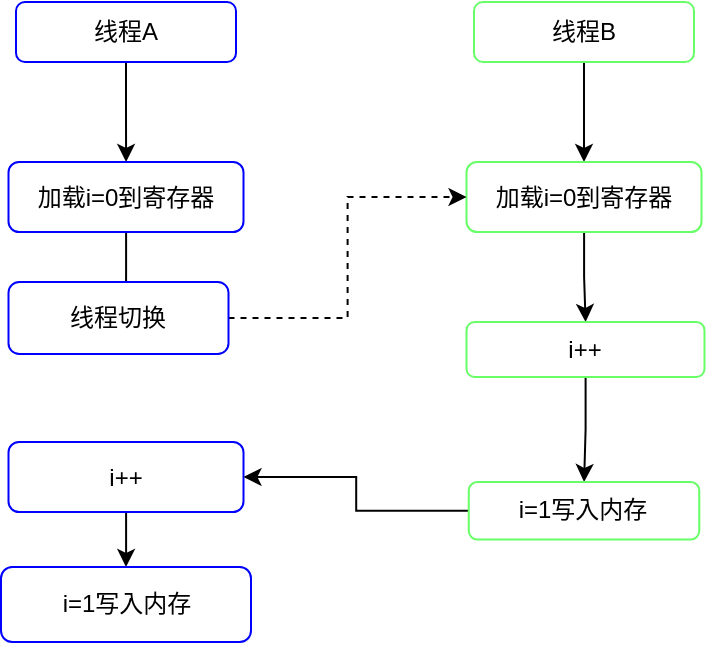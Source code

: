 <mxfile version="15.5.8" type="github" pages="6">
  <diagram id="mOvfN1anRyvzSEs-EWom" name="jmm">
    <mxGraphModel dx="782" dy="436" grid="1" gridSize="10" guides="1" tooltips="1" connect="1" arrows="1" fold="1" page="1" pageScale="1" pageWidth="827" pageHeight="1169" math="0" shadow="0">
      <root>
        <mxCell id="0" />
        <mxCell id="1" parent="0" />
        <mxCell id="h8BcobeFHt85jPjWPx7x-4" value="" style="edgeStyle=orthogonalEdgeStyle;rounded=0;orthogonalLoop=1;jettySize=auto;html=1;" parent="1" source="h8BcobeFHt85jPjWPx7x-1" target="h8BcobeFHt85jPjWPx7x-3" edge="1">
          <mxGeometry relative="1" as="geometry" />
        </mxCell>
        <mxCell id="h8BcobeFHt85jPjWPx7x-1" value="线程A" style="rounded=1;whiteSpace=wrap;html=1;strokeColor=#0000FF;" parent="1" vertex="1">
          <mxGeometry x="130" y="100" width="110" height="30" as="geometry" />
        </mxCell>
        <mxCell id="h8BcobeFHt85jPjWPx7x-10" style="edgeStyle=orthogonalEdgeStyle;rounded=0;orthogonalLoop=1;jettySize=auto;html=1;entryX=0.5;entryY=0;entryDx=0;entryDy=0;" parent="1" source="h8BcobeFHt85jPjWPx7x-2" target="h8BcobeFHt85jPjWPx7x-9" edge="1">
          <mxGeometry relative="1" as="geometry" />
        </mxCell>
        <mxCell id="h8BcobeFHt85jPjWPx7x-2" value="线程B" style="rounded=1;whiteSpace=wrap;html=1;strokeColor=#66FF66;" parent="1" vertex="1">
          <mxGeometry x="359" y="100" width="110" height="30" as="geometry" />
        </mxCell>
        <mxCell id="h8BcobeFHt85jPjWPx7x-16" style="edgeStyle=orthogonalEdgeStyle;rounded=0;orthogonalLoop=1;jettySize=auto;html=1;" parent="1" source="h8BcobeFHt85jPjWPx7x-3" edge="1">
          <mxGeometry relative="1" as="geometry">
            <mxPoint x="185" y="250" as="targetPoint" />
          </mxGeometry>
        </mxCell>
        <mxCell id="h8BcobeFHt85jPjWPx7x-3" value="加载i=0到寄存器" style="whiteSpace=wrap;html=1;rounded=1;strokeColor=#0000FF;" parent="1" vertex="1">
          <mxGeometry x="126.25" y="180" width="117.5" height="35" as="geometry" />
        </mxCell>
        <mxCell id="h8BcobeFHt85jPjWPx7x-8" value="" style="edgeStyle=orthogonalEdgeStyle;rounded=0;orthogonalLoop=1;jettySize=auto;html=1;" parent="1" source="h8BcobeFHt85jPjWPx7x-5" target="h8BcobeFHt85jPjWPx7x-7" edge="1">
          <mxGeometry relative="1" as="geometry" />
        </mxCell>
        <mxCell id="h8BcobeFHt85jPjWPx7x-5" value="i++" style="whiteSpace=wrap;html=1;rounded=1;strokeColor=#0000FF;" parent="1" vertex="1">
          <mxGeometry x="126.25" y="320" width="117.5" height="35" as="geometry" />
        </mxCell>
        <mxCell id="h8BcobeFHt85jPjWPx7x-7" value="i=1写入内存" style="whiteSpace=wrap;html=1;rounded=1;strokeColor=#0000FF;" parent="1" vertex="1">
          <mxGeometry x="122.5" y="382.5" width="125" height="37.5" as="geometry" />
        </mxCell>
        <mxCell id="h8BcobeFHt85jPjWPx7x-12" value="" style="edgeStyle=orthogonalEdgeStyle;rounded=0;orthogonalLoop=1;jettySize=auto;html=1;" parent="1" source="h8BcobeFHt85jPjWPx7x-9" target="h8BcobeFHt85jPjWPx7x-11" edge="1">
          <mxGeometry relative="1" as="geometry" />
        </mxCell>
        <mxCell id="h8BcobeFHt85jPjWPx7x-9" value="加载i=0到寄存器" style="whiteSpace=wrap;html=1;rounded=1;strokeColor=#66FF66;" parent="1" vertex="1">
          <mxGeometry x="355.25" y="180" width="117.5" height="35" as="geometry" />
        </mxCell>
        <mxCell id="h8BcobeFHt85jPjWPx7x-19" value="" style="edgeStyle=orthogonalEdgeStyle;rounded=0;orthogonalLoop=1;jettySize=auto;html=1;" parent="1" source="h8BcobeFHt85jPjWPx7x-11" target="h8BcobeFHt85jPjWPx7x-18" edge="1">
          <mxGeometry relative="1" as="geometry" />
        </mxCell>
        <mxCell id="h8BcobeFHt85jPjWPx7x-11" value="i++" style="whiteSpace=wrap;html=1;rounded=1;strokeColor=#66FF66;" parent="1" vertex="1">
          <mxGeometry x="355.25" y="260" width="119" height="27.5" as="geometry" />
        </mxCell>
        <mxCell id="h8BcobeFHt85jPjWPx7x-20" style="edgeStyle=orthogonalEdgeStyle;rounded=0;orthogonalLoop=1;jettySize=auto;html=1;exitX=1;exitY=0.5;exitDx=0;exitDy=0;entryX=0;entryY=0.5;entryDx=0;entryDy=0;dashed=1;" parent="1" source="h8BcobeFHt85jPjWPx7x-17" target="h8BcobeFHt85jPjWPx7x-9" edge="1">
          <mxGeometry relative="1" as="geometry" />
        </mxCell>
        <mxCell id="h8BcobeFHt85jPjWPx7x-17" value="线程切换" style="rounded=1;whiteSpace=wrap;html=1;strokeColor=#0000FF;" parent="1" vertex="1">
          <mxGeometry x="126.25" y="240" width="110" height="36" as="geometry" />
        </mxCell>
        <mxCell id="h8BcobeFHt85jPjWPx7x-21" style="edgeStyle=orthogonalEdgeStyle;rounded=0;orthogonalLoop=1;jettySize=auto;html=1;entryX=1;entryY=0.5;entryDx=0;entryDy=0;" parent="1" source="h8BcobeFHt85jPjWPx7x-18" target="h8BcobeFHt85jPjWPx7x-5" edge="1">
          <mxGeometry relative="1" as="geometry" />
        </mxCell>
        <mxCell id="h8BcobeFHt85jPjWPx7x-18" value="i=1写入内存" style="whiteSpace=wrap;html=1;rounded=1;strokeColor=#66FF66;" parent="1" vertex="1">
          <mxGeometry x="356.38" y="340" width="115.25" height="28.75" as="geometry" />
        </mxCell>
      </root>
    </mxGraphModel>
  </diagram>
  <diagram id="zZ_Z7UtPq7us6pP-cckv" name="condition">
    <mxGraphModel dx="782" dy="436" grid="1" gridSize="10" guides="1" tooltips="1" connect="1" arrows="1" fold="1" page="1" pageScale="1" pageWidth="827" pageHeight="1169" math="0" shadow="0">
      <root>
        <mxCell id="3El6z3DIFoJ7Y6CPshCF-0" />
        <mxCell id="3El6z3DIFoJ7Y6CPshCF-1" parent="3El6z3DIFoJ7Y6CPshCF-0" />
        <mxCell id="3El6z3DIFoJ7Y6CPshCF-2" value="" style="rounded=0;whiteSpace=wrap;html=1;" parent="3El6z3DIFoJ7Y6CPshCF-1" vertex="1">
          <mxGeometry x="120" y="230" width="110" height="40" as="geometry" />
        </mxCell>
        <mxCell id="3El6z3DIFoJ7Y6CPshCF-10" value="3" style="edgeStyle=orthogonalEdgeStyle;rounded=0;orthogonalLoop=1;jettySize=auto;html=1;exitX=0.5;exitY=1;exitDx=0;exitDy=0;entryX=0.25;entryY=1;entryDx=0;entryDy=0;strokeColor=#FF3333;" parent="3El6z3DIFoJ7Y6CPshCF-1" source="3El6z3DIFoJ7Y6CPshCF-3" target="3El6z3DIFoJ7Y6CPshCF-4" edge="1">
          <mxGeometry relative="1" as="geometry" />
        </mxCell>
        <mxCell id="3El6z3DIFoJ7Y6CPshCF-3" value="threadB" style="rounded=0;whiteSpace=wrap;html=1;" parent="3El6z3DIFoJ7Y6CPshCF-1" vertex="1">
          <mxGeometry x="120" y="370" width="110" height="40" as="geometry" />
        </mxCell>
        <mxCell id="3El6z3DIFoJ7Y6CPshCF-9" value="2" style="edgeStyle=orthogonalEdgeStyle;rounded=0;orthogonalLoop=1;jettySize=auto;html=1;exitX=0.75;exitY=0;exitDx=0;exitDy=0;entryX=0.5;entryY=0;entryDx=0;entryDy=0;strokeColor=#FFB366;" parent="3El6z3DIFoJ7Y6CPshCF-1" source="3El6z3DIFoJ7Y6CPshCF-4" target="3El6z3DIFoJ7Y6CPshCF-7" edge="1">
          <mxGeometry relative="1" as="geometry" />
        </mxCell>
        <mxCell id="3El6z3DIFoJ7Y6CPshCF-11" value="4" style="edgeStyle=orthogonalEdgeStyle;rounded=0;orthogonalLoop=1;jettySize=auto;html=1;exitX=0.75;exitY=1;exitDx=0;exitDy=0;entryX=0.5;entryY=1;entryDx=0;entryDy=0;strokeColor=#FF3333;" parent="3El6z3DIFoJ7Y6CPshCF-1" source="3El6z3DIFoJ7Y6CPshCF-4" target="3El6z3DIFoJ7Y6CPshCF-6" edge="1">
          <mxGeometry relative="1" as="geometry" />
        </mxCell>
        <mxCell id="3El6z3DIFoJ7Y6CPshCF-4" value="lock" style="rounded=0;whiteSpace=wrap;html=1;" parent="3El6z3DIFoJ7Y6CPshCF-1" vertex="1">
          <mxGeometry x="330" y="300" width="110" height="40" as="geometry" />
        </mxCell>
        <mxCell id="3El6z3DIFoJ7Y6CPshCF-8" value="1" style="edgeStyle=orthogonalEdgeStyle;rounded=0;orthogonalLoop=1;jettySize=auto;html=1;exitX=0.5;exitY=0;exitDx=0;exitDy=0;entryX=0.25;entryY=0;entryDx=0;entryDy=0;strokeColor=#FFB366;" parent="3El6z3DIFoJ7Y6CPshCF-1" source="3El6z3DIFoJ7Y6CPshCF-5" target="3El6z3DIFoJ7Y6CPshCF-4" edge="1">
          <mxGeometry relative="1" as="geometry" />
        </mxCell>
        <mxCell id="3El6z3DIFoJ7Y6CPshCF-5" value="threadA&amp;nbsp;" style="rounded=0;whiteSpace=wrap;html=1;" parent="3El6z3DIFoJ7Y6CPshCF-1" vertex="1">
          <mxGeometry x="120" y="230" width="110" height="40" as="geometry" />
        </mxCell>
        <mxCell id="3El6z3DIFoJ7Y6CPshCF-6" value="notify唤醒" style="rounded=0;whiteSpace=wrap;html=1;" parent="3El6z3DIFoJ7Y6CPshCF-1" vertex="1">
          <mxGeometry x="550" y="370" width="110" height="40" as="geometry" />
        </mxCell>
        <mxCell id="3El6z3DIFoJ7Y6CPshCF-7" value="wait等待" style="rounded=0;whiteSpace=wrap;html=1;" parent="3El6z3DIFoJ7Y6CPshCF-1" vertex="1">
          <mxGeometry x="550" y="230" width="110" height="40" as="geometry" />
        </mxCell>
        <mxCell id="3El6z3DIFoJ7Y6CPshCF-13" value="抢占到锁，调用wait()方法等待" style="text;html=1;strokeColor=none;fillColor=none;align=center;verticalAlign=middle;whiteSpace=wrap;rounded=0;" parent="3El6z3DIFoJ7Y6CPshCF-1" vertex="1">
          <mxGeometry x="310" y="160" width="205" height="50" as="geometry" />
        </mxCell>
        <mxCell id="3El6z3DIFoJ7Y6CPshCF-14" value="抢占到锁，调用notify()方法唤醒" style="text;html=1;strokeColor=none;fillColor=none;align=center;verticalAlign=middle;whiteSpace=wrap;rounded=0;" parent="3El6z3DIFoJ7Y6CPshCF-1" vertex="1">
          <mxGeometry x="282.5" y="440" width="205" height="50" as="geometry" />
        </mxCell>
      </root>
    </mxGraphModel>
  </diagram>
  <diagram id="yJQWaGpdtSe8dLStBLb_" name="uic黑名单">
    <mxGraphModel dx="782" dy="436" grid="1" gridSize="10" guides="1" tooltips="1" connect="1" arrows="1" fold="1" page="1" pageScale="1" pageWidth="827" pageHeight="1169" math="0" shadow="0">
      <root>
        <mxCell id="Az4pW60opLtTzZfMNeGq-0" />
        <mxCell id="Az4pW60opLtTzZfMNeGq-1" parent="Az4pW60opLtTzZfMNeGq-0" />
        <mxCell id="Az4pW60opLtTzZfMNeGq-2" value="业务线&lt;br&gt;专车、绿色公务、帮忙、众悦、&lt;font color=&quot;#ff0000&quot;&gt;顺风车&lt;/font&gt;" style="rounded=1;whiteSpace=wrap;html=1;" parent="Az4pW60opLtTzZfMNeGq-1" vertex="1">
          <mxGeometry x="30" y="90" width="210" height="70" as="geometry" />
        </mxCell>
        <mxCell id="Az4pW60opLtTzZfMNeGq-3" value="" style="rounded=1;whiteSpace=wrap;html=1;" parent="Az4pW60opLtTzZfMNeGq-1" vertex="1">
          <mxGeometry x="300" y="90" width="410" height="70" as="geometry" />
        </mxCell>
        <mxCell id="Az4pW60opLtTzZfMNeGq-4" value="&lt;font color=&quot;#000000&quot;&gt;行程取消&lt;/font&gt;" style="rounded=1;whiteSpace=wrap;html=1;fontColor=#FF0000;strokeColor=#000000;" parent="Az4pW60opLtTzZfMNeGq-1" vertex="1">
          <mxGeometry x="310" y="126" width="120" height="30" as="geometry" />
        </mxCell>
        <mxCell id="Az4pW60opLtTzZfMNeGq-5" value="&lt;font color=&quot;#000000&quot;&gt;行程结束&lt;/font&gt;" style="rounded=1;whiteSpace=wrap;html=1;fontColor=#FF0000;strokeColor=#000000;" parent="Az4pW60opLtTzZfMNeGq-1" vertex="1">
          <mxGeometry x="440" y="126" width="120" height="30" as="geometry" />
        </mxCell>
        <mxCell id="Az4pW60opLtTzZfMNeGq-6" value="&lt;font color=&quot;#000000&quot;&gt;评价&lt;/font&gt;" style="rounded=1;whiteSpace=wrap;html=1;fontColor=#FF0000;strokeColor=#000000;" parent="Az4pW60opLtTzZfMNeGq-1" vertex="1">
          <mxGeometry x="580" y="126" width="120" height="30" as="geometry" />
        </mxCell>
        <mxCell id="Az4pW60opLtTzZfMNeGq-7" value="UIC" style="rounded=1;whiteSpace=wrap;html=1;" parent="Az4pW60opLtTzZfMNeGq-1" vertex="1">
          <mxGeometry x="30" y="290" width="220" height="70" as="geometry" />
        </mxCell>
        <mxCell id="Az4pW60opLtTzZfMNeGq-9" value="&lt;br&gt;&lt;br&gt;add() delete() batchQuery() queryByCustomerNo()" style="rounded=1;whiteSpace=wrap;html=1;" parent="Az4pW60opLtTzZfMNeGq-1" vertex="1">
          <mxGeometry x="295" y="290" width="410" height="70" as="geometry" />
        </mxCell>
        <mxCell id="Az4pW60opLtTzZfMNeGq-10" value="" style="html=1;shadow=0;dashed=0;align=center;verticalAlign=middle;shape=mxgraph.arrows2.arrow;dy=0.6;dx=40;direction=south;notch=0;fontColor=#000000;strokeColor=#000000;" parent="Az4pW60opLtTzZfMNeGq-1" vertex="1">
          <mxGeometry x="460" y="180" width="70" height="100" as="geometry" />
        </mxCell>
        <mxCell id="Az4pW60opLtTzZfMNeGq-11" value="黑名单拉黑&lt;br&gt;调用uic提供的能力" style="text;html=1;strokeColor=none;fillColor=none;align=center;verticalAlign=middle;whiteSpace=wrap;rounded=0;fontColor=#000000;" parent="Az4pW60opLtTzZfMNeGq-1" vertex="1">
          <mxGeometry x="480" y="190" width="160" height="30" as="geometry" />
        </mxCell>
        <mxCell id="Az4pW60opLtTzZfMNeGq-12" value="&lt;pre style=&quot;background-color: #ffffff ; color: #080808 ; font-family: &amp;#34;jetbrains mono&amp;#34; , monospace ; font-size: 9.8pt&quot;&gt;&lt;span style=&quot;color: #000000&quot;&gt;&lt;b&gt;UicDriverBlacklistApi&lt;/b&gt;&lt;/span&gt;&lt;/pre&gt;" style="text;html=1;strokeColor=none;fillColor=none;align=center;verticalAlign=middle;whiteSpace=wrap;rounded=0;fontColor=#000000;" parent="Az4pW60opLtTzZfMNeGq-1" vertex="1">
          <mxGeometry x="300" y="300" width="196" height="30" as="geometry" />
        </mxCell>
        <mxCell id="Az4pW60opLtTzZfMNeGq-13" value="&lt;b&gt;拉黑入口&lt;/b&gt;" style="text;html=1;strokeColor=none;fillColor=none;align=center;verticalAlign=middle;whiteSpace=wrap;rounded=0;fontColor=#000000;" parent="Az4pW60opLtTzZfMNeGq-1" vertex="1">
          <mxGeometry x="300" y="89" width="60" height="30" as="geometry" />
        </mxCell>
      </root>
    </mxGraphModel>
  </diagram>
  <diagram id="P10EtzRSNJPLKXQIh9uQ" name="司机发布行程匹配乘客列表">
    <mxGraphModel dx="782" dy="436" grid="1" gridSize="10" guides="1" tooltips="1" connect="1" arrows="1" fold="1" page="1" pageScale="1" pageWidth="827" pageHeight="1169" math="0" shadow="0">
      <root>
        <mxCell id="kpgQY1900mL5IY66AkYc-0" />
        <mxCell id="kpgQY1900mL5IY66AkYc-1" parent="kpgQY1900mL5IY66AkYc-0" />
        <mxCell id="kpgQY1900mL5IY66AkYc-3" value="&lt;pre style=&quot;background-color: #ffffff ; color: #080808 ; font-family: &amp;#34;jetbrains mono&amp;#34; , monospace ; font-size: 9.8pt&quot;&gt;&lt;span style=&quot;color: #000000&quot;&gt;DriverMatchPassengerApi&lt;/span&gt;&lt;/pre&gt;" style="shape=umlLifeline;perimeter=lifelinePerimeter;whiteSpace=wrap;html=1;container=1;collapsible=0;recursiveResize=0;outlineConnect=0;fontColor=#000000;strokeColor=#000000;" parent="kpgQY1900mL5IY66AkYc-1" vertex="1">
          <mxGeometry x="100" y="200" width="220" height="310" as="geometry" />
        </mxCell>
        <mxCell id="kpgQY1900mL5IY66AkYc-9" value="" style="html=1;points=[];perimeter=orthogonalPerimeter;fontColor=#000000;strokeColor=#000000;" parent="kpgQY1900mL5IY66AkYc-3" vertex="1">
          <mxGeometry x="105" y="60" width="10" height="80" as="geometry" />
        </mxCell>
        <mxCell id="kpgQY1900mL5IY66AkYc-10" value="matchPassengerList" style="text;html=1;strokeColor=none;fillColor=none;align=center;verticalAlign=middle;whiteSpace=wrap;rounded=0;fontColor=#000000;" parent="kpgQY1900mL5IY66AkYc-3" vertex="1">
          <mxGeometry x="115" y="50" width="110" height="30" as="geometry" />
        </mxCell>
        <mxCell id="kpgQY1900mL5IY66AkYc-4" value="hotwheel-agg" style="text;html=1;strokeColor=none;fillColor=none;align=center;verticalAlign=middle;whiteSpace=wrap;rounded=0;fontColor=#000000;" parent="kpgQY1900mL5IY66AkYc-1" vertex="1">
          <mxGeometry x="160" y="170" width="100" height="30" as="geometry" />
        </mxCell>
        <mxCell id="kpgQY1900mL5IY66AkYc-7" value="" style="endArrow=classic;html=1;rounded=0;fontColor=#000000;edgeStyle=orthogonalEdgeStyle;" parent="kpgQY1900mL5IY66AkYc-1" edge="1">
          <mxGeometry relative="1" as="geometry">
            <mxPoint x="90" y="270" as="sourcePoint" />
            <mxPoint x="190" y="270" as="targetPoint" />
          </mxGeometry>
        </mxCell>
        <mxCell id="kpgQY1900mL5IY66AkYc-8" value="寻找乘客中" style="edgeLabel;resizable=0;html=1;align=center;verticalAlign=middle;fontColor=#000000;strokeColor=#000000;" parent="kpgQY1900mL5IY66AkYc-7" connectable="0" vertex="1">
          <mxGeometry relative="1" as="geometry">
            <mxPoint x="-10" as="offset" />
          </mxGeometry>
        </mxCell>
        <mxCell id="kkDiWiYHyF-WH0CkEfLL-0" value="&lt;pre style=&quot;background-color: #ffffff ; color: #080808 ; font-family: &amp;#34;jetbrains mono&amp;#34; , monospace ; font-size: 9.8pt&quot;&gt;&lt;span style=&quot;color: #000000&quot;&gt;DriverMatchPassengerApi&lt;/span&gt;&lt;/pre&gt;" style="shape=umlLifeline;perimeter=lifelinePerimeter;whiteSpace=wrap;html=1;container=1;collapsible=0;recursiveResize=0;outlineConnect=0;fontColor=#000000;strokeColor=#000000;" parent="kpgQY1900mL5IY66AkYc-1" vertex="1">
          <mxGeometry x="350" y="200" width="220" height="310" as="geometry" />
        </mxCell>
        <mxCell id="kkDiWiYHyF-WH0CkEfLL-1" value="" style="html=1;points=[];perimeter=orthogonalPerimeter;fontColor=#000000;strokeColor=#000000;" parent="kkDiWiYHyF-WH0CkEfLL-0" vertex="1">
          <mxGeometry x="105" y="60" width="10" height="80" as="geometry" />
        </mxCell>
        <mxCell id="kkDiWiYHyF-WH0CkEfLL-2" value="matchPassengerList" style="text;html=1;strokeColor=none;fillColor=none;align=center;verticalAlign=middle;whiteSpace=wrap;rounded=0;fontColor=#000000;" parent="kkDiWiYHyF-WH0CkEfLL-0" vertex="1">
          <mxGeometry x="115" y="50" width="110" height="30" as="geometry" />
        </mxCell>
        <mxCell id="kkDiWiYHyF-WH0CkEfLL-3" value="hotwheel-route" style="text;html=1;strokeColor=none;fillColor=none;align=center;verticalAlign=middle;whiteSpace=wrap;rounded=0;fontColor=#000000;" parent="kpgQY1900mL5IY66AkYc-1" vertex="1">
          <mxGeometry x="400" y="170" width="100" height="30" as="geometry" />
        </mxCell>
      </root>
    </mxGraphModel>
  </diagram>
  <diagram id="6lOB5elMb-H9IVYKKppJ" name="乘客发布行程匹配司机列表">
    <mxGraphModel dx="1609" dy="436" grid="1" gridSize="10" guides="1" tooltips="1" connect="1" arrows="1" fold="1" page="1" pageScale="1" pageWidth="827" pageHeight="1169" math="0" shadow="0">
      <root>
        <mxCell id="tTd5XeurAu-LsHAUUfJ8-0" />
        <mxCell id="tTd5XeurAu-LsHAUUfJ8-1" parent="tTd5XeurAu-LsHAUUfJ8-0" />
        <mxCell id="JHd_3gbWwWkndSf7Ne55-0" value="&lt;pre style=&quot;background-color: #ffffff ; color: #080808 ; font-family: &amp;#34;jetbrains mono&amp;#34; , monospace ; font-size: 9.8pt&quot;&gt;&lt;pre style=&quot;font-family: &amp;#34;jetbrains mono&amp;#34; , monospace ; font-size: 9.8pt&quot;&gt;&lt;span style=&quot;color: #000000&quot;&gt;PassengerMatchDriverApi&lt;/span&gt;&lt;/pre&gt;&lt;/pre&gt;" style="shape=umlLifeline;perimeter=lifelinePerimeter;whiteSpace=wrap;html=1;container=1;collapsible=0;recursiveResize=0;outlineConnect=0;strokeColor=#d79b00;fillColor=#ffe6cc;" parent="tTd5XeurAu-LsHAUUfJ8-1" vertex="1">
          <mxGeometry x="-303" y="200" width="223" height="990" as="geometry" />
        </mxCell>
        <mxCell id="JHd_3gbWwWkndSf7Ne55-1" value="" style="html=1;points=[];perimeter=orthogonalPerimeter;fontColor=#000000;strokeColor=#000000;" parent="JHd_3gbWwWkndSf7Ne55-0" vertex="1">
          <mxGeometry x="107.5" y="80" width="15" height="80" as="geometry" />
        </mxCell>
        <mxCell id="zwzFxI7Tmcitpvf1WoeE-15" style="edgeStyle=orthogonalEdgeStyle;rounded=0;orthogonalLoop=1;jettySize=auto;html=1;fontColor=#000000;dashed=1;" parent="JHd_3gbWwWkndSf7Ne55-0" edge="1">
          <mxGeometry relative="1" as="geometry">
            <mxPoint x="107.5" y="140" as="sourcePoint" />
            <mxPoint x="-112.5" y="140" as="targetPoint" />
            <Array as="points">
              <mxPoint x="-102.5" y="139.5" />
            </Array>
          </mxGeometry>
        </mxCell>
        <mxCell id="bh94lSfNFk8GX1dEu4VB-0" value="" style="html=1;points=[];perimeter=orthogonalPerimeter;fontColor=#000000;strokeColor=#000000;" parent="JHd_3gbWwWkndSf7Ne55-0" vertex="1">
          <mxGeometry x="107.5" y="241" width="15" height="190" as="geometry" />
        </mxCell>
        <mxCell id="bh94lSfNFk8GX1dEu4VB-1" value="2.1，页面刷新" style="text;html=1;strokeColor=none;fillColor=none;align=center;verticalAlign=middle;whiteSpace=wrap;rounded=0;shadow=0;fontColor=#000000;opacity=0;" parent="JHd_3gbWwWkndSf7Ne55-0" vertex="1">
          <mxGeometry x="107.5" y="201" width="95" height="30" as="geometry" />
        </mxCell>
        <mxCell id="bh94lSfNFk8GX1dEu4VB-27" value="" style="edgeStyle=none;rounded=0;sketch=1;orthogonalLoop=1;jettySize=auto;html=1;fontColor=#000000;opacity=0;" parent="JHd_3gbWwWkndSf7Ne55-0" source="bh94lSfNFk8GX1dEu4VB-16" target="bh94lSfNFk8GX1dEu4VB-17" edge="1">
          <mxGeometry relative="1" as="geometry" />
        </mxCell>
        <mxCell id="bh94lSfNFk8GX1dEu4VB-16" value="" style="html=1;points=[];perimeter=orthogonalPerimeter;fontColor=#000000;strokeColor=#000000;" parent="JHd_3gbWwWkndSf7Ne55-0" vertex="1">
          <mxGeometry x="116.5" y="269" width="13.5" height="141" as="geometry" />
        </mxCell>
        <mxCell id="bh94lSfNFk8GX1dEu4VB-17" value="&lt;pre style=&quot;background-color: #ffffff ; color: #080808 ; font-family: &amp;quot;jetbrains mono&amp;quot; , monospace ; font-size: 9.8pt&quot;&gt;getDriverRouteDTOS&lt;/pre&gt;" style="text;html=1;strokeColor=none;fillColor=none;align=center;verticalAlign=middle;whiteSpace=wrap;rounded=0;shadow=0;fontColor=#000000;opacity=0;" parent="JHd_3gbWwWkndSf7Ne55-0" vertex="1">
          <mxGeometry x="160" y="259" width="60" height="30" as="geometry" />
        </mxCell>
        <mxCell id="bh94lSfNFk8GX1dEu4VB-34" value="" style="endArrow=classic;html=1;rounded=0;fontColor=#000000;edgeStyle=orthogonalEdgeStyle;entryX=-0.1;entryY=0.07;entryDx=0;entryDy=0;entryPerimeter=0;" parent="JHd_3gbWwWkndSf7Ne55-0" target="bh94lSfNFk8GX1dEu4VB-21" edge="1">
          <mxGeometry relative="1" as="geometry">
            <mxPoint x="130" y="301" as="sourcePoint" />
            <mxPoint x="230" y="301" as="targetPoint" />
          </mxGeometry>
        </mxCell>
        <mxCell id="bh94lSfNFk8GX1dEu4VB-36" value="&lt;pre style=&quot;color: rgb(8 , 8 , 8) ; font-family: &amp;#34;jetbrains mono&amp;#34; , monospace ; font-size: 9.8pt&quot;&gt;&lt;span style=&quot;color: #00627a&quot;&gt;matchRoute&lt;/span&gt;&lt;/pre&gt;" style="edgeLabel;html=1;align=center;verticalAlign=middle;resizable=0;points=[];fontColor=#000000;" parent="bh94lSfNFk8GX1dEu4VB-34" vertex="1" connectable="0">
          <mxGeometry x="-0.18" y="2" relative="1" as="geometry">
            <mxPoint as="offset" />
          </mxGeometry>
        </mxCell>
        <mxCell id="bh94lSfNFk8GX1dEu4VB-67" value="" style="html=1;points=[];perimeter=orthogonalPerimeter;fontColor=#000000;strokeColor=#000000;" parent="JHd_3gbWwWkndSf7Ne55-0" vertex="1">
          <mxGeometry x="107.5" y="779" width="15" height="81" as="geometry" />
        </mxCell>
        <mxCell id="bh94lSfNFk8GX1dEu4VB-68" value="2.2，从缓存中取" style="text;html=1;strokeColor=none;fillColor=none;align=center;verticalAlign=middle;whiteSpace=wrap;rounded=0;shadow=0;fontColor=#000000;opacity=0;" parent="JHd_3gbWwWkndSf7Ne55-0" vertex="1">
          <mxGeometry x="116.5" y="761" width="95" height="30" as="geometry" />
        </mxCell>
        <mxCell id="bh94lSfNFk8GX1dEu4VB-79" value="" style="endArrow=classic;html=1;rounded=0;fontColor=#000000;edgeStyle=orthogonalEdgeStyle;entryX=-0.233;entryY=0.313;entryDx=0;entryDy=0;entryPerimeter=0;" parent="JHd_3gbWwWkndSf7Ne55-0" target="bh94lSfNFk8GX1dEu4VB-73" edge="1">
          <mxGeometry relative="1" as="geometry">
            <mxPoint x="130" y="800.9" as="sourcePoint" />
            <mxPoint x="301" y="800.0" as="targetPoint" />
          </mxGeometry>
        </mxCell>
        <mxCell id="bh94lSfNFk8GX1dEu4VB-80" value="&lt;pre style=&quot;color: rgb(8 , 8 , 8) ; font-family: &amp;#34;jetbrains mono&amp;#34; , monospace ; font-size: 9.8pt&quot;&gt;&lt;pre style=&quot;font-family: &amp;#34;jetbrains mono&amp;#34; , monospace ; font-size: 9.8pt&quot;&gt;getMatchResultByRouteIdList&lt;/pre&gt;&lt;/pre&gt;" style="edgeLabel;html=1;align=center;verticalAlign=middle;resizable=0;points=[];fontColor=#000000;" parent="bh94lSfNFk8GX1dEu4VB-79" vertex="1" connectable="0">
          <mxGeometry x="-0.18" y="2" relative="1" as="geometry">
            <mxPoint as="offset" />
          </mxGeometry>
        </mxCell>
        <mxCell id="JHd_3gbWwWkndSf7Ne55-3" value="hotwheel-agg" style="text;html=1;strokeColor=#d79b00;fillColor=#ffe6cc;align=center;verticalAlign=middle;whiteSpace=wrap;rounded=0;" parent="tTd5XeurAu-LsHAUUfJ8-1" vertex="1">
          <mxGeometry x="78.5" y="160" width="100" height="30" as="geometry" />
        </mxCell>
        <mxCell id="JHd_3gbWwWkndSf7Ne55-4" value="" style="endArrow=classic;html=1;rounded=0;fontColor=#000000;edgeStyle=orthogonalEdgeStyle;exitX=1.078;exitY=0.133;exitDx=0;exitDy=0;exitPerimeter=0;" parent="tTd5XeurAu-LsHAUUfJ8-1" source="zwzFxI7Tmcitpvf1WoeE-9" edge="1">
          <mxGeometry relative="1" as="geometry">
            <mxPoint x="-423" y="270" as="sourcePoint" />
            <mxPoint x="-193" y="290" as="targetPoint" />
            <Array as="points" />
          </mxGeometry>
        </mxCell>
        <mxCell id="JHd_3gbWwWkndSf7Ne55-5" value="&lt;span style=&quot;color: rgb(0 , 98 , 122) ; font-family: &amp;#34;jetbrains mono&amp;#34; , monospace ; font-size: 9.8pt&quot;&gt;getPassengerMatchDriverList&lt;/span&gt;" style="edgeLabel;resizable=0;html=1;align=center;verticalAlign=middle;fontColor=#000000;strokeColor=#000000;" parent="JHd_3gbWwWkndSf7Ne55-4" connectable="0" vertex="1">
          <mxGeometry relative="1" as="geometry">
            <mxPoint y="-5" as="offset" />
          </mxGeometry>
        </mxCell>
        <mxCell id="cEPZh_uHa1H75nuR59wo-0" value="&lt;pre style=&quot;background-color: #ffffff ; color: #080808 ; font-family: &amp;#34;jetbrains mono&amp;#34; , monospace ; font-size: 9.8pt&quot;&gt;&lt;pre style=&quot;font-family: &amp;#34;jetbrains mono&amp;#34; , monospace ; font-size: 9.8pt&quot;&gt;&lt;pre style=&quot;font-family: &amp;#34;jetbrains mono&amp;#34; , monospace ; font-size: 9.8pt&quot;&gt;&lt;span style=&quot;color: #000000&quot;&gt;PassengerRouteQueryApi&lt;/span&gt;&lt;/pre&gt;&lt;/pre&gt;&lt;/pre&gt;" style="shape=umlLifeline;perimeter=lifelinePerimeter;whiteSpace=wrap;html=1;container=1;collapsible=0;recursiveResize=0;outlineConnect=0;strokeColor=#6c8ebf;fillColor=#dae8fc;" parent="tTd5XeurAu-LsHAUUfJ8-1" vertex="1">
          <mxGeometry x="796" y="200" width="160" height="310" as="geometry" />
        </mxCell>
        <mxCell id="cEPZh_uHa1H75nuR59wo-1" value="" style="html=1;points=[];perimeter=orthogonalPerimeter;fontColor=#000000;strokeColor=#000000;" parent="cEPZh_uHa1H75nuR59wo-0" vertex="1">
          <mxGeometry x="75" y="60" width="10" height="190" as="geometry" />
        </mxCell>
        <mxCell id="cEPZh_uHa1H75nuR59wo-3" value="hotwheel-route" style="text;html=1;strokeColor=#6c8ebf;fillColor=#dae8fc;align=center;verticalAlign=middle;whiteSpace=wrap;rounded=0;" parent="tTd5XeurAu-LsHAUUfJ8-1" vertex="1">
          <mxGeometry x="1000" y="160" width="180" height="29" as="geometry" />
        </mxCell>
        <mxCell id="zwzFxI7Tmcitpvf1WoeE-1" value="&lt;pre style=&quot;background-color: #ffffff ; color: #080808 ; font-family: &amp;#34;jetbrains mono&amp;#34; , monospace ; font-size: 9.8pt&quot;&gt;&lt;pre style=&quot;font-family: &amp;#34;jetbrains mono&amp;#34; , monospace ; font-size: 9.8pt&quot;&gt;queryMatchStatusRouteByRouteId&lt;/pre&gt;&lt;/pre&gt;" style="edgeStyle=orthogonalEdgeStyle;rounded=0;orthogonalLoop=1;jettySize=auto;html=1;fontColor=#000000;sketch=1;" parent="tTd5XeurAu-LsHAUUfJ8-1" source="JHd_3gbWwWkndSf7Ne55-1" target="cEPZh_uHa1H75nuR59wo-1" edge="1">
          <mxGeometry relative="1" as="geometry">
            <Array as="points">
              <mxPoint x="220" y="300" />
              <mxPoint x="220" y="300" />
            </Array>
          </mxGeometry>
        </mxCell>
        <mxCell id="zwzFxI7Tmcitpvf1WoeE-2" style="edgeStyle=orthogonalEdgeStyle;rounded=0;orthogonalLoop=1;jettySize=auto;html=1;fontColor=#000000;dashed=1;entryX=1.167;entryY=0.738;entryDx=0;entryDy=0;entryPerimeter=0;" parent="tTd5XeurAu-LsHAUUfJ8-1" source="cEPZh_uHa1H75nuR59wo-1" target="JHd_3gbWwWkndSf7Ne55-1" edge="1">
          <mxGeometry relative="1" as="geometry">
            <mxPoint x="200" y="340" as="targetPoint" />
            <Array as="points">
              <mxPoint x="200" y="340" />
              <mxPoint x="200" y="339" />
            </Array>
          </mxGeometry>
        </mxCell>
        <mxCell id="zwzFxI7Tmcitpvf1WoeE-3" value="ifnull 已被车主接单或过期" style="edgeLabel;html=1;align=center;verticalAlign=middle;resizable=0;points=[];fontColor=#000000;" parent="zwzFxI7Tmcitpvf1WoeE-2" vertex="1" connectable="0">
          <mxGeometry x="-0.165" y="2" relative="1" as="geometry">
            <mxPoint x="22" y="-2" as="offset" />
          </mxGeometry>
        </mxCell>
        <mxCell id="zwzFxI7Tmcitpvf1WoeE-8" value="&lt;pre style=&quot;background-color: #ffffff ; color: #080808 ; font-family: &amp;#34;jetbrains mono&amp;#34; , monospace ; font-size: 9.8pt&quot;&gt;&lt;pre style=&quot;font-family: &amp;#34;jetbrains mono&amp;#34; , monospace ; font-size: 9.8pt&quot;&gt;&lt;span style=&quot;color: #000000&quot;&gt;APP&lt;/span&gt;&lt;/pre&gt;&lt;/pre&gt;" style="shape=umlLifeline;perimeter=lifelinePerimeter;whiteSpace=wrap;html=1;container=1;collapsible=0;recursiveResize=0;outlineConnect=0;fontColor=#000000;strokeColor=#000000;" parent="tTd5XeurAu-LsHAUUfJ8-1" vertex="1">
          <mxGeometry x="-522" y="200" width="200" height="310" as="geometry" />
        </mxCell>
        <mxCell id="zwzFxI7Tmcitpvf1WoeE-9" value="" style="html=1;points=[];perimeter=orthogonalPerimeter;fontColor=#000000;strokeColor=#000000;" parent="zwzFxI7Tmcitpvf1WoeE-8" vertex="1">
          <mxGeometry x="90" y="60" width="15" height="160" as="geometry" />
        </mxCell>
        <mxCell id="JHd_3gbWwWkndSf7Ne55-2" value="&lt;pre style=&quot;background-color: rgb(255 , 255 , 255) ; font-family: &amp;#34;jetbrains mono&amp;#34; , monospace ; font-size: 9.8pt&quot;&gt;matchDriverList&lt;/pre&gt;" style="text;html=1;strokeColor=none;fillColor=none;align=center;verticalAlign=middle;whiteSpace=wrap;rounded=0;fontColor=#000000;" parent="zwzFxI7Tmcitpvf1WoeE-8" vertex="1">
          <mxGeometry x="-31" y="70" width="110" height="30" as="geometry" />
        </mxCell>
        <mxCell id="zwzFxI7Tmcitpvf1WoeE-11" value="" style="endArrow=classic;html=1;rounded=0;fontColor=#000000;edgeStyle=orthogonalEdgeStyle;" parent="zwzFxI7Tmcitpvf1WoeE-8" edge="1">
          <mxGeometry relative="1" as="geometry">
            <mxPoint x="-10" y="69" as="sourcePoint" />
            <mxPoint x="90" y="69" as="targetPoint" />
          </mxGeometry>
        </mxCell>
        <mxCell id="zwzFxI7Tmcitpvf1WoeE-12" value="待车主接单" style="edgeLabel;resizable=0;html=1;align=center;verticalAlign=middle;fontColor=#000000;strokeColor=#000000;" parent="zwzFxI7Tmcitpvf1WoeE-11" connectable="0" vertex="1">
          <mxGeometry relative="1" as="geometry">
            <mxPoint x="10" y="-9" as="offset" />
          </mxGeometry>
        </mxCell>
        <mxCell id="zwzFxI7Tmcitpvf1WoeE-14" style="edgeStyle=orthogonalEdgeStyle;rounded=0;orthogonalLoop=1;jettySize=auto;html=1;exitX=0.5;exitY=1;exitDx=0;exitDy=0;fontColor=#000000;" parent="zwzFxI7Tmcitpvf1WoeE-8" source="JHd_3gbWwWkndSf7Ne55-2" target="JHd_3gbWwWkndSf7Ne55-2" edge="1">
          <mxGeometry relative="1" as="geometry" />
        </mxCell>
        <mxCell id="zwzFxI7Tmcitpvf1WoeE-16" value="&lt;pre style=&quot;background-color: #ffffff ; color: #080808 ; font-family: &amp;#34;jetbrains mono&amp;#34; , monospace ; font-size: 9.8pt&quot;&gt;&lt;pre style=&quot;font-family: &amp;#34;jetbrains mono&amp;#34; , monospace ; font-size: 9.8pt&quot;&gt;&lt;pre style=&quot;font-family: &amp;#34;jetbrains mono&amp;#34; , monospace ; font-size: 9.8pt&quot;&gt;&lt;pre style=&quot;font-family: &amp;#34;jetbrains mono&amp;#34; , monospace ; font-size: 9.8pt&quot;&gt;&lt;span style=&quot;color: #000000&quot;&gt;PassengerRouteManager&lt;/span&gt;&lt;/pre&gt;&lt;/pre&gt;&lt;/pre&gt;&lt;/pre&gt;" style="shape=umlLifeline;perimeter=lifelinePerimeter;whiteSpace=wrap;html=1;container=1;collapsible=0;recursiveResize=0;outlineConnect=0;strokeColor=#6c8ebf;fillColor=#dae8fc;" parent="tTd5XeurAu-LsHAUUfJ8-1" vertex="1">
          <mxGeometry x="1008" y="200" width="180" height="310" as="geometry" />
        </mxCell>
        <mxCell id="zwzFxI7Tmcitpvf1WoeE-17" value="" style="html=1;points=[];perimeter=orthogonalPerimeter;fontColor=#000000;strokeColor=#000000;" parent="zwzFxI7Tmcitpvf1WoeE-16" vertex="1">
          <mxGeometry x="85" y="140" width="10" height="80" as="geometry" />
        </mxCell>
        <mxCell id="zwzFxI7Tmcitpvf1WoeE-19" style="edgeStyle=orthogonalEdgeStyle;rounded=0;orthogonalLoop=1;jettySize=auto;html=1;fontColor=#000000;" parent="tTd5XeurAu-LsHAUUfJ8-1" source="cEPZh_uHa1H75nuR59wo-1" target="zwzFxI7Tmcitpvf1WoeE-16" edge="1">
          <mxGeometry relative="1" as="geometry" />
        </mxCell>
        <mxCell id="zwzFxI7Tmcitpvf1WoeE-20" value="&lt;pre style=&quot;color: rgb(8 , 8 , 8) ; font-family: &amp;#34;jetbrains mono&amp;#34; , monospace ; font-size: 9.8pt&quot;&gt;selectPassengerRouteWithCache&lt;/pre&gt;" style="edgeLabel;html=1;align=center;verticalAlign=middle;resizable=0;points=[];fontColor=#000000;" parent="zwzFxI7Tmcitpvf1WoeE-19" vertex="1" connectable="0">
          <mxGeometry x="0.071" y="-1" relative="1" as="geometry">
            <mxPoint x="-15" y="-1" as="offset" />
          </mxGeometry>
        </mxCell>
        <mxCell id="zwzFxI7Tmcitpvf1WoeE-21" style="edgeStyle=orthogonalEdgeStyle;rounded=0;orthogonalLoop=1;jettySize=auto;html=1;fontColor=#000000;dashed=1;entryX=1.6;entryY=0.679;entryDx=0;entryDy=0;entryPerimeter=0;" parent="tTd5XeurAu-LsHAUUfJ8-1" target="cEPZh_uHa1H75nuR59wo-1" edge="1">
          <mxGeometry relative="1" as="geometry">
            <mxPoint x="1090" y="390" as="sourcePoint" />
            <mxPoint x="895" y="390" as="targetPoint" />
            <Array as="points">
              <mxPoint x="895" y="390" />
              <mxPoint x="895" y="389" />
            </Array>
          </mxGeometry>
        </mxCell>
        <mxCell id="zwzFxI7Tmcitpvf1WoeE-22" value="ifnull 行程不存在&lt;br&gt;" style="edgeLabel;html=1;align=center;verticalAlign=middle;resizable=0;points=[];fontColor=#000000;" parent="zwzFxI7Tmcitpvf1WoeE-21" vertex="1" connectable="0">
          <mxGeometry x="0.193" y="-4" relative="1" as="geometry">
            <mxPoint x="42" y="4" as="offset" />
          </mxGeometry>
        </mxCell>
        <mxCell id="zwzFxI7Tmcitpvf1WoeE-25" value="&lt;pre style=&quot;background-color: #ffffff ; color: #080808 ; font-family: &amp;#34;jetbrains mono&amp;#34; , monospace ; font-size: 9.8pt&quot;&gt;&lt;pre style=&quot;font-family: &amp;#34;jetbrains mono&amp;#34; , monospace ; font-size: 9.8pt&quot;&gt;&lt;pre style=&quot;font-family: &amp;#34;jetbrains mono&amp;#34; , monospace ; font-size: 9.8pt&quot;&gt;&lt;pre style=&quot;font-family: &amp;#34;jetbrains mono&amp;#34; , monospace ; font-size: 9.8pt&quot;&gt;&lt;span style=&quot;color: #000000&quot;&gt;redis&lt;/span&gt;&lt;/pre&gt;&lt;/pre&gt;&lt;/pre&gt;&lt;/pre&gt;" style="shape=umlLifeline;perimeter=lifelinePerimeter;whiteSpace=wrap;html=1;container=1;collapsible=0;recursiveResize=0;outlineConnect=0;fontColor=#000000;strokeColor=#000000;" parent="tTd5XeurAu-LsHAUUfJ8-1" vertex="1">
          <mxGeometry x="1434" y="199" width="79" height="1060" as="geometry" />
        </mxCell>
        <mxCell id="zwzFxI7Tmcitpvf1WoeE-26" value="" style="html=1;points=[];perimeter=orthogonalPerimeter;fontColor=#000000;strokeColor=#000000;" parent="zwzFxI7Tmcitpvf1WoeE-25" vertex="1">
          <mxGeometry x="32.5" y="170" width="10" height="80" as="geometry" />
        </mxCell>
        <mxCell id="bh94lSfNFk8GX1dEu4VB-74" value="" style="html=1;points=[];perimeter=orthogonalPerimeter;fontColor=#000000;strokeColor=#000000;" parent="zwzFxI7Tmcitpvf1WoeE-25" vertex="1">
          <mxGeometry x="32.5" y="790" width="15" height="80" as="geometry" />
        </mxCell>
        <mxCell id="bh94lSfNFk8GX1dEu4VB-75" value="" style="endArrow=classic;html=1;rounded=0;fontColor=#000000;edgeStyle=orthogonalEdgeStyle;" parent="zwzFxI7Tmcitpvf1WoeE-25" source="bh94lSfNFk8GX1dEu4VB-73" edge="1">
          <mxGeometry relative="1" as="geometry">
            <mxPoint x="-452" y="823.953" as="sourcePoint" />
            <mxPoint x="32.5" y="820" as="targetPoint" />
            <Array as="points">
              <mxPoint x="-821" y="820" />
              <mxPoint x="-821" y="820" />
            </Array>
          </mxGeometry>
        </mxCell>
        <mxCell id="bh94lSfNFk8GX1dEu4VB-76" value="&lt;pre style=&quot;color: rgb(8 , 8 , 8) ; font-family: &amp;#34;jetbrains mono&amp;#34; , monospace ; font-size: 9.8pt&quot;&gt;&lt;pre style=&quot;font-family: &amp;#34;jetbrains mono&amp;#34; , monospace ; font-size: 9.8pt&quot;&gt;&lt;span style=&quot;color: #067d17&quot;&gt;hotwheel:agg:match:%s%s%s&lt;/span&gt;&lt;/pre&gt;&lt;/pre&gt;" style="edgeLabel;html=1;align=center;verticalAlign=middle;resizable=0;points=[];fontColor=#000000;" parent="bh94lSfNFk8GX1dEu4VB-75" vertex="1" connectable="0">
          <mxGeometry x="0.182" relative="1" as="geometry">
            <mxPoint as="offset" />
          </mxGeometry>
        </mxCell>
        <mxCell id="bh94lSfNFk8GX1dEu4VB-109" value="" style="html=1;points=[];perimeter=orthogonalPerimeter;fontColor=#000000;strokeColor=#000000;" parent="zwzFxI7Tmcitpvf1WoeE-25" vertex="1">
          <mxGeometry x="32" y="601" width="15" height="80" as="geometry" />
        </mxCell>
        <mxCell id="zwzFxI7Tmcitpvf1WoeE-27" value="&lt;pre style=&quot;background-color: #ffffff ; color: #080808 ; font-family: &amp;#34;jetbrains mono&amp;#34; , monospace ; font-size: 9.8pt&quot;&gt;&lt;pre style=&quot;font-family: &amp;#34;jetbrains mono&amp;#34; , monospace ; font-size: 9.8pt&quot;&gt;&lt;pre style=&quot;font-family: &amp;#34;jetbrains mono&amp;#34; , monospace ; font-size: 9.8pt&quot;&gt;&lt;pre style=&quot;font-family: &amp;#34;jetbrains mono&amp;#34; , monospace ; font-size: 9.8pt&quot;&gt;&lt;span style=&quot;color: #000000&quot;&gt;DB&lt;/span&gt;&lt;/pre&gt;&lt;/pre&gt;&lt;/pre&gt;&lt;/pre&gt;" style="shape=umlLifeline;perimeter=lifelinePerimeter;whiteSpace=wrap;html=1;container=1;collapsible=0;recursiveResize=0;outlineConnect=0;fontColor=#000000;strokeColor=#000000;" parent="tTd5XeurAu-LsHAUUfJ8-1" vertex="1">
          <mxGeometry x="1524" y="199" width="50" height="310" as="geometry" />
        </mxCell>
        <mxCell id="zwzFxI7Tmcitpvf1WoeE-28" value="" style="html=1;points=[];perimeter=orthogonalPerimeter;fontColor=#000000;strokeColor=#000000;" parent="zwzFxI7Tmcitpvf1WoeE-27" vertex="1">
          <mxGeometry x="20" y="170" width="10" height="80" as="geometry" />
        </mxCell>
        <mxCell id="bh94lSfNFk8GX1dEu4VB-2" style="edgeStyle=orthogonalEdgeStyle;rounded=0;sketch=1;orthogonalLoop=1;jettySize=auto;html=1;exitX=0.5;exitY=1;exitDx=0;exitDy=0;dashed=1;fontColor=#000000;opacity=0;" parent="tTd5XeurAu-LsHAUUfJ8-1" source="zwzFxI7Tmcitpvf1WoeE-24" edge="1">
          <mxGeometry relative="1" as="geometry">
            <mxPoint x="-190" y="272" as="targetPoint" />
            <Array as="points">
              <mxPoint x="-190" y="300" />
              <mxPoint x="-190" y="300" />
            </Array>
          </mxGeometry>
        </mxCell>
        <mxCell id="zwzFxI7Tmcitpvf1WoeE-24" value="1，查询匹配状态下的行程" style="text;html=1;align=center;verticalAlign=middle;whiteSpace=wrap;rounded=0;shadow=0;" parent="tTd5XeurAu-LsHAUUfJ8-1" vertex="1">
          <mxGeometry x="-195.5" y="248" width="180" height="32" as="geometry" />
        </mxCell>
        <mxCell id="zwzFxI7Tmcitpvf1WoeE-29" value="&lt;pre style=&quot;background-color: #ffffff ; color: #080808 ; font-family: &amp;#34;jetbrains mono&amp;#34; , monospace ; font-size: 9.8pt&quot;&gt;&lt;span style=&quot;background-color: #edfced&quot;&gt;hw_passenger_route&lt;/span&gt;&lt;/pre&gt;" style="text;html=1;strokeColor=none;fillColor=none;align=center;verticalAlign=middle;whiteSpace=wrap;rounded=0;shadow=0;fontColor=#000000;opacity=0;" parent="tTd5XeurAu-LsHAUUfJ8-1" vertex="1">
          <mxGeometry x="1594" y="379" width="60" height="30" as="geometry" />
        </mxCell>
        <mxCell id="bh94lSfNFk8GX1dEu4VB-15" value="&lt;pre style=&quot;background-color: #ffffff ; color: #080808 ; font-family: &amp;quot;jetbrains mono&amp;quot; , monospace ; font-size: 9.8pt&quot;&gt;getPassengerMatchDriverResultDTO&lt;/pre&gt;" style="text;html=1;strokeColor=none;fillColor=none;align=center;verticalAlign=middle;whiteSpace=wrap;rounded=0;shadow=0;fontColor=#000000;opacity=0;" parent="tTd5XeurAu-LsHAUUfJ8-1" vertex="1">
          <mxGeometry x="-93" y="421" width="60" height="30" as="geometry" />
        </mxCell>
        <mxCell id="bh94lSfNFk8GX1dEu4VB-18" value="&lt;pre style=&quot;background-color: #ffffff ; color: #080808 ; font-family: &amp;#34;jetbrains mono&amp;#34; , monospace ; font-size: 9.8pt&quot;&gt;&lt;pre style=&quot;font-family: &amp;#34;jetbrains mono&amp;#34; , monospace ; font-size: 9.8pt&quot;&gt;&lt;pre style=&quot;font-family: &amp;#34;jetbrains mono&amp;#34; , monospace ; font-size: 9.8pt&quot;&gt;&lt;span style=&quot;color: #000000&quot;&gt;RouteMatchEngine&lt;/span&gt;&lt;/pre&gt;&lt;/pre&gt;&lt;/pre&gt;" style="shape=umlLifeline;perimeter=lifelinePerimeter;whiteSpace=wrap;html=1;container=1;collapsible=0;recursiveResize=0;outlineConnect=0;strokeColor=#d79b00;fillColor=#ffe6cc;" parent="tTd5XeurAu-LsHAUUfJ8-1" vertex="1">
          <mxGeometry x="71" y="200" width="115" height="630" as="geometry" />
        </mxCell>
        <mxCell id="bh94lSfNFk8GX1dEu4VB-21" value="" style="html=1;points=[];perimeter=orthogonalPerimeter;fontColor=#000000;strokeColor=#000000;" parent="bh94lSfNFk8GX1dEu4VB-18" vertex="1">
          <mxGeometry x="52" y="291" width="15" height="109" as="geometry" />
        </mxCell>
        <mxCell id="bh94lSfNFk8GX1dEu4VB-47" value="" style="html=1;points=[];perimeter=orthogonalPerimeter;fontColor=#000000;strokeColor=#000000;" parent="bh94lSfNFk8GX1dEu4VB-18" vertex="1">
          <mxGeometry x="61" y="296" width="12.5" height="82" as="geometry" />
        </mxCell>
        <mxCell id="bh94lSfNFk8GX1dEu4VB-49" value="&lt;pre style=&quot;background-color: #ffffff ; color: #080808 ; font-family: &amp;#34;jetbrains mono&amp;#34; , monospace ; font-size: 9.8pt&quot;&gt;matchRouteFromMesh&lt;/pre&gt;" style="text;html=1;strokeColor=none;fillColor=none;align=center;verticalAlign=middle;whiteSpace=wrap;rounded=0;shadow=0;fontColor=#000000;opacity=0;" parent="bh94lSfNFk8GX1dEu4VB-18" vertex="1">
          <mxGeometry x="104" y="266" width="60" height="30" as="geometry" />
        </mxCell>
        <mxCell id="bh94lSfNFk8GX1dEu4VB-83" value="" style="html=1;points=[];perimeter=orthogonalPerimeter;fontColor=#000000;strokeColor=#000000;" parent="bh94lSfNFk8GX1dEu4VB-18" vertex="1">
          <mxGeometry x="52.5" y="431" width="15" height="40" as="geometry" />
        </mxCell>
        <mxCell id="bh94lSfNFk8GX1dEu4VB-81" style="edgeStyle=orthogonalEdgeStyle;rounded=0;orthogonalLoop=1;jettySize=auto;html=1;fontColor=#000000;dashed=1;" parent="bh94lSfNFk8GX1dEu4VB-18" edge="1">
          <mxGeometry relative="1" as="geometry">
            <mxPoint x="46" y="450" as="sourcePoint" />
            <mxPoint x="-74" y="450" as="targetPoint" />
            <Array as="points">
              <mxPoint x="31" y="450" />
              <mxPoint x="31" y="451" />
              <mxPoint x="-64" y="451" />
              <mxPoint x="-64" y="450" />
            </Array>
          </mxGeometry>
        </mxCell>
        <mxCell id="bh94lSfNFk8GX1dEu4VB-37" value="&lt;pre style=&quot;background-color: #ffffff ; color: #080808 ; font-family: &amp;#34;jetbrains mono&amp;#34; , monospace ; font-size: 9.8pt&quot;&gt;&lt;pre style=&quot;font-family: &amp;#34;jetbrains mono&amp;#34; , monospace ; font-size: 9.8pt&quot;&gt;&lt;pre style=&quot;font-family: &amp;#34;jetbrains mono&amp;#34; , monospace ; font-size: 9.8pt&quot;&gt;&lt;pre style=&quot;font-family: &amp;#34;jetbrains mono&amp;#34; , monospace ; font-size: 9.8pt&quot;&gt;&lt;span style=&quot;color: #000000&quot;&gt;CommonMeshService&lt;/span&gt;&lt;/pre&gt;&lt;/pre&gt;&lt;/pre&gt;&lt;/pre&gt;" style="shape=umlLifeline;perimeter=lifelinePerimeter;whiteSpace=wrap;html=1;container=1;collapsible=0;recursiveResize=0;outlineConnect=0;strokeColor=#b85450;fillColor=#f8cecc;" parent="tTd5XeurAu-LsHAUUfJ8-1" vertex="1">
          <mxGeometry x="500" y="200" width="134.5" height="630" as="geometry" />
        </mxCell>
        <mxCell id="bh94lSfNFk8GX1dEu4VB-103" value="" style="edgeStyle=none;rounded=0;sketch=0;orthogonalLoop=1;jettySize=auto;html=1;shadow=0;dashed=1;fontColor=#FFE599;opacity=0;" parent="bh94lSfNFk8GX1dEu4VB-37" source="bh94lSfNFk8GX1dEu4VB-39" target="bh94lSfNFk8GX1dEu4VB-46" edge="1">
          <mxGeometry relative="1" as="geometry" />
        </mxCell>
        <mxCell id="bh94lSfNFk8GX1dEu4VB-39" value="" style="html=1;points=[];perimeter=orthogonalPerimeter;fontColor=#000000;strokeColor=#000000;" parent="bh94lSfNFk8GX1dEu4VB-37" vertex="1">
          <mxGeometry x="64" y="311" width="9.5" height="30" as="geometry" />
        </mxCell>
        <mxCell id="bh94lSfNFk8GX1dEu4VB-40" value="" style="endArrow=classic;html=1;rounded=0;fontColor=#000000;edgeStyle=orthogonalEdgeStyle;exitX=1.28;exitY=0.317;exitDx=0;exitDy=0;exitPerimeter=0;" parent="bh94lSfNFk8GX1dEu4VB-37" source="bh94lSfNFk8GX1dEu4VB-47" edge="1">
          <mxGeometry relative="1" as="geometry">
            <mxPoint x="-59.5" y="321" as="sourcePoint" />
            <mxPoint x="60" y="321" as="targetPoint" />
            <Array as="points">
              <mxPoint x="-299" y="322" />
              <mxPoint x="-299" y="321" />
            </Array>
          </mxGeometry>
        </mxCell>
        <mxCell id="bh94lSfNFk8GX1dEu4VB-41" value="&lt;pre style=&quot;color: rgb(8 , 8 , 8) ; font-family: &amp;#34;jetbrains mono&amp;#34; , monospace ; font-size: 9.8pt&quot;&gt;&lt;pre style=&quot;font-family: &amp;#34;jetbrains mono&amp;#34; , monospace ; font-size: 9.8pt&quot;&gt;&lt;span style=&quot;color: #00627a&quot;&gt;circleCommon&lt;/span&gt;&lt;/pre&gt;&lt;/pre&gt;" style="edgeLabel;html=1;align=center;verticalAlign=middle;resizable=0;points=[];fontColor=#000000;" parent="bh94lSfNFk8GX1dEu4VB-40" vertex="1" connectable="0">
          <mxGeometry x="-0.18" y="2" relative="1" as="geometry">
            <mxPoint x="4" y="-8" as="offset" />
          </mxGeometry>
        </mxCell>
        <mxCell id="bh94lSfNFk8GX1dEu4VB-46" value="栅格圈行程" style="text;html=1;strokeColor=none;fillColor=none;align=center;verticalAlign=middle;whiteSpace=wrap;rounded=0;shadow=0;fontColor=#000000;opacity=0;" parent="bh94lSfNFk8GX1dEu4VB-37" vertex="1">
          <mxGeometry x="20" y="278" width="110" height="33" as="geometry" />
        </mxCell>
        <mxCell id="bh94lSfNFk8GX1dEu4VB-64" value="顺路度计算" style="text;html=1;strokeColor=none;fillColor=none;align=center;verticalAlign=middle;whiteSpace=wrap;rounded=0;shadow=0;fontColor=#000000;opacity=0;" parent="bh94lSfNFk8GX1dEu4VB-37" vertex="1">
          <mxGeometry x="126.5" y="329" width="104" height="40" as="geometry" />
        </mxCell>
        <mxCell id="bh94lSfNFk8GX1dEu4VB-50" value="&lt;pre style=&quot;background-color: #ffffff ; color: #080808 ; font-family: &amp;#34;jetbrains mono&amp;#34; , monospace ; font-size: 9.8pt&quot;&gt;&lt;pre style=&quot;font-family: &amp;#34;jetbrains mono&amp;#34; , monospace ; font-size: 9.8pt&quot;&gt;&lt;pre style=&quot;font-family: &amp;#34;jetbrains mono&amp;#34; , monospace ; font-size: 9.8pt&quot;&gt;&lt;pre style=&quot;font-family: &amp;#34;jetbrains mono&amp;#34; , monospace ; font-size: 9.8pt&quot;&gt;&lt;pre style=&quot;font-family: &amp;#34;jetbrains mono&amp;#34; , monospace ; font-size: 9.8pt&quot;&gt;&lt;span style=&quot;color: #000000&quot;&gt;RouteMatchComputeApi&lt;/span&gt;&lt;/pre&gt;&lt;/pre&gt;&lt;/pre&gt;&lt;/pre&gt;&lt;/pre&gt;" style="shape=umlLifeline;perimeter=lifelinePerimeter;whiteSpace=wrap;html=1;container=1;collapsible=0;recursiveResize=0;outlineConnect=0;strokeColor=#9673a6;fillColor=#e1d5e7;" parent="tTd5XeurAu-LsHAUUfJ8-1" vertex="1">
          <mxGeometry x="640" y="200" width="147" height="620" as="geometry" />
        </mxCell>
        <mxCell id="bh94lSfNFk8GX1dEu4VB-51" value="" style="html=1;points=[];perimeter=orthogonalPerimeter;fontColor=#000000;strokeColor=#000000;" parent="bh94lSfNFk8GX1dEu4VB-50" vertex="1">
          <mxGeometry x="77" y="361" width="7.5" height="30" as="geometry" />
        </mxCell>
        <mxCell id="bh94lSfNFk8GX1dEu4VB-58" value="" style="endArrow=classic;html=1;rounded=0;fontColor=#000000;edgeStyle=orthogonalEdgeStyle;" parent="bh94lSfNFk8GX1dEu4VB-50" source="bh94lSfNFk8GX1dEu4VB-47" edge="1">
          <mxGeometry relative="1" as="geometry">
            <mxPoint x="-452" y="369" as="sourcePoint" />
            <mxPoint x="79" y="369" as="targetPoint" />
            <Array as="points">
              <mxPoint x="-457" y="369" />
              <mxPoint x="-457" y="369" />
            </Array>
          </mxGeometry>
        </mxCell>
        <mxCell id="bh94lSfNFk8GX1dEu4VB-60" value="&lt;pre style=&quot;color: rgb(8 , 8 , 8) ; font-family: &amp;#34;jetbrains mono&amp;#34; , monospace ; font-size: 9.8pt&quot;&gt;driverRouteMatchBatchCompute&lt;/pre&gt;" style="edgeLabel;html=1;align=center;verticalAlign=middle;resizable=0;points=[];fontColor=#000000;" parent="bh94lSfNFk8GX1dEu4VB-58" vertex="1" connectable="0">
          <mxGeometry x="0.182" relative="1" as="geometry">
            <mxPoint as="offset" />
          </mxGeometry>
        </mxCell>
        <mxCell id="bh94lSfNFk8GX1dEu4VB-55" value="hotwheel-compute" style="text;html=1;strokeColor=#9673a6;fillColor=#e1d5e7;align=center;verticalAlign=middle;whiteSpace=wrap;rounded=0;" parent="tTd5XeurAu-LsHAUUfJ8-1" vertex="1">
          <mxGeometry x="648" y="170" width="100" height="30" as="geometry" />
        </mxCell>
        <mxCell id="bh94lSfNFk8GX1dEu4VB-61" value="mesh" style="text;html=1;strokeColor=#b85450;fillColor=#f8cecc;align=center;verticalAlign=middle;whiteSpace=wrap;rounded=0;" parent="tTd5XeurAu-LsHAUUfJ8-1" vertex="1">
          <mxGeometry x="507.25" y="169" width="100" height="30" as="geometry" />
        </mxCell>
        <mxCell id="bh94lSfNFk8GX1dEu4VB-69" value="&lt;pre style=&quot;background-color: #ffffff ; color: #080808 ; font-family: &amp;#34;jetbrains mono&amp;#34; , monospace ; font-size: 9.8pt&quot;&gt;&lt;pre style=&quot;font-family: &amp;#34;jetbrains mono&amp;#34; , monospace ; font-size: 9.8pt&quot;&gt;&lt;pre style=&quot;font-family: &amp;#34;jetbrains mono&amp;#34; , monospace ; font-size: 9.8pt&quot;&gt;&lt;pre style=&quot;font-family: &amp;#34;jetbrains mono&amp;#34; , monospace ; font-size: 9.8pt&quot;&gt;&lt;span style=&quot;color: #000000&quot;&gt;RouteCacheProccess&lt;/span&gt;&lt;/pre&gt;&lt;/pre&gt;&lt;/pre&gt;&lt;/pre&gt;" style="shape=umlLifeline;perimeter=lifelinePerimeter;whiteSpace=wrap;html=1;container=1;collapsible=0;recursiveResize=0;outlineConnect=0;strokeColor=#d79b00;fillColor=#ffe6cc;" parent="tTd5XeurAu-LsHAUUfJ8-1" vertex="1">
          <mxGeometry x="195" y="200" width="125" height="990" as="geometry" />
        </mxCell>
        <mxCell id="bh94lSfNFk8GX1dEu4VB-73" value="" style="html=1;points=[];perimeter=orthogonalPerimeter;fontColor=#000000;strokeColor=#000000;" parent="bh94lSfNFk8GX1dEu4VB-69" vertex="1">
          <mxGeometry x="55.5" y="781" width="15" height="80" as="geometry" />
        </mxCell>
        <mxCell id="bh94lSfNFk8GX1dEu4VB-105" value="" style="endArrow=classic;html=1;rounded=0;fontColor=#000000;edgeStyle=orthogonalEdgeStyle;entryX=0;entryY=0.258;entryDx=0;entryDy=0;entryPerimeter=0;" parent="bh94lSfNFk8GX1dEu4VB-69" target="bh94lSfNFk8GX1dEu4VB-104" edge="1">
          <mxGeometry relative="1" as="geometry">
            <mxPoint x="-195.5" y="552.4" as="sourcePoint" />
            <mxPoint x="99" y="550.03" as="targetPoint" />
          </mxGeometry>
        </mxCell>
        <mxCell id="bh94lSfNFk8GX1dEu4VB-106" value="&lt;pre style=&quot;color: rgb(8 , 8 , 8) ; font-family: &amp;#34;jetbrains mono&amp;#34; , monospace ; font-size: 9.8pt&quot;&gt;&lt;pre style=&quot;font-family: &amp;#34;jetbrains mono&amp;#34; , monospace ; font-size: 9.8pt&quot;&gt;saveMatchResult&lt;/pre&gt;&lt;/pre&gt;" style="edgeLabel;html=1;align=center;verticalAlign=middle;resizable=0;points=[];fontColor=#000000;" parent="bh94lSfNFk8GX1dEu4VB-105" vertex="1" connectable="0">
          <mxGeometry x="-0.18" y="2" relative="1" as="geometry">
            <mxPoint as="offset" />
          </mxGeometry>
        </mxCell>
        <mxCell id="bh94lSfNFk8GX1dEu4VB-107" value="" style="html=1;points=[];perimeter=orthogonalPerimeter;fontColor=#000000;strokeColor=#000000;" parent="bh94lSfNFk8GX1dEu4VB-69" vertex="1">
          <mxGeometry x="55" y="580" width="15" height="80" as="geometry" />
        </mxCell>
        <mxCell id="bh94lSfNFk8GX1dEu4VB-113" style="edgeStyle=none;rounded=0;sketch=0;orthogonalLoop=1;jettySize=auto;html=1;shadow=0;dashed=1;fontColor=#FFE599;strokeColor=#000000;" parent="bh94lSfNFk8GX1dEu4VB-69" target="bh94lSfNFk8GX1dEu4VB-67" edge="1">
          <mxGeometry relative="1" as="geometry">
            <mxPoint x="55" y="840" as="sourcePoint" />
            <mxPoint x="-88.005" y="840" as="targetPoint" />
          </mxGeometry>
        </mxCell>
        <mxCell id="bh94lSfNFk8GX1dEu4VB-85" value="&lt;pre style=&quot;background-color: #ffffff ; color: #080808 ; font-family: &amp;#34;jetbrains mono&amp;#34; , monospace ; font-size: 9.8pt&quot;&gt;&lt;pre style=&quot;font-family: &amp;#34;jetbrains mono&amp;#34; , monospace ; font-size: 9.8pt&quot;&gt;&lt;pre style=&quot;font-family: &amp;#34;jetbrains mono&amp;#34; , monospace ; font-size: 9.8pt&quot;&gt;MatchDriver&lt;span style=&quot;color: #000000&quot;&gt;RouteEngine&lt;/span&gt;&lt;/pre&gt;&lt;/pre&gt;&lt;/pre&gt;" style="shape=umlLifeline;perimeter=lifelinePerimeter;whiteSpace=wrap;html=1;container=1;collapsible=0;recursiveResize=0;outlineConnect=0;strokeColor=#d79b00;fillColor=#ffe6cc;" parent="tTd5XeurAu-LsHAUUfJ8-1" vertex="1">
          <mxGeometry x="-74" y="200" width="134" height="629" as="geometry" />
        </mxCell>
        <mxCell id="bh94lSfNFk8GX1dEu4VB-92" value="" style="html=1;points=[];perimeter=orthogonalPerimeter;fontColor=#000000;strokeColor=#000000;" parent="bh94lSfNFk8GX1dEu4VB-85" vertex="1">
          <mxGeometry x="58.5" y="421" width="15" height="169" as="geometry" />
        </mxCell>
        <mxCell id="bh94lSfNFk8GX1dEu4VB-90" value="&lt;pre style=&quot;background-color: #ffffff ; color: #080808 ; font-family: &amp;#34;jetbrains mono&amp;#34; , monospace ; font-size: 9.8pt&quot;&gt;return queryAndSetMatchPercent&lt;/pre&gt;" style="text;html=1;strokeColor=none;fillColor=none;align=center;verticalAlign=middle;whiteSpace=wrap;rounded=0;shadow=0;fontColor=#FFE599;opacity=0;" parent="bh94lSfNFk8GX1dEu4VB-85" vertex="1">
          <mxGeometry x="159" y="421" width="60" height="30" as="geometry" />
        </mxCell>
        <mxCell id="bh94lSfNFk8GX1dEu4VB-91" style="edgeStyle=none;rounded=0;sketch=0;orthogonalLoop=1;jettySize=auto;html=1;entryX=1;entryY=0.25;entryDx=0;entryDy=0;shadow=0;dashed=1;fontColor=#FFE599;opacity=0;" parent="bh94lSfNFk8GX1dEu4VB-85" source="bh94lSfNFk8GX1dEu4VB-90" target="bh94lSfNFk8GX1dEu4VB-90" edge="1">
          <mxGeometry relative="1" as="geometry" />
        </mxCell>
        <mxCell id="bh94lSfNFk8GX1dEu4VB-100" style="edgeStyle=none;rounded=0;sketch=0;orthogonalLoop=1;jettySize=auto;html=1;exitX=1;exitY=0.5;exitDx=0;exitDy=0;entryX=1;entryY=0.75;entryDx=0;entryDy=0;shadow=0;dashed=1;fontColor=#FFE599;opacity=0;" parent="bh94lSfNFk8GX1dEu4VB-85" source="bh94lSfNFk8GX1dEu4VB-90" target="bh94lSfNFk8GX1dEu4VB-90" edge="1">
          <mxGeometry relative="1" as="geometry" />
        </mxCell>
        <mxCell id="bh94lSfNFk8GX1dEu4VB-95" value="&lt;pre style=&quot;background-color: #ffffff ; color: #080808 ; font-family: &amp;#34;jetbrains mono&amp;#34; , monospace ; font-size: 9.8pt&quot;&gt;&lt;pre style=&quot;font-family: &amp;#34;jetbrains mono&amp;#34; , monospace ; font-size: 9.8pt&quot;&gt;&lt;pre style=&quot;font-family: &amp;#34;jetbrains mono&amp;#34; , monospace ; font-size: 9.8pt&quot;&gt;&lt;pre style=&quot;font-family: &amp;#34;jetbrains mono&amp;#34; , monospace ; font-size: 9.8pt&quot;&gt;&lt;pre style=&quot;font-family: &amp;#34;jetbrains mono&amp;#34; , monospace ; font-size: 9.8pt&quot;&gt;&lt;span style=&quot;color: #000000&quot;&gt;DriverRouteQueryApi&lt;/span&gt;&lt;/pre&gt;&lt;/pre&gt;&lt;/pre&gt;&lt;/pre&gt;&lt;/pre&gt;" style="shape=umlLifeline;perimeter=lifelinePerimeter;whiteSpace=wrap;html=1;container=1;collapsible=0;recursiveResize=0;outlineConnect=0;strokeColor=#6c8ebf;fillColor=#dae8fc;" parent="tTd5XeurAu-LsHAUUfJ8-1" vertex="1">
          <mxGeometry x="1200" y="200" width="270" height="1060" as="geometry" />
        </mxCell>
        <mxCell id="bh94lSfNFk8GX1dEu4VB-96" value="" style="html=1;points=[];perimeter=orthogonalPerimeter;fontColor=#000000;strokeColor=#000000;" parent="bh94lSfNFk8GX1dEu4VB-95" vertex="1">
          <mxGeometry x="132" y="480" width="10" height="80" as="geometry" />
        </mxCell>
        <mxCell id="zwzFxI7Tmcitpvf1WoeE-30" value="&lt;pre style=&quot;background-color: #ffffff ; color: #080808 ; font-family: &amp;#34;jetbrains mono&amp;#34; , monospace ; font-size: 9.8pt&quot;&gt;&lt;span style=&quot;color: #067d17&quot;&gt;hotwheel:route:passenger:routId&lt;/span&gt;&lt;/pre&gt;" style="text;whiteSpace=wrap;html=1;fontColor=#000000;" parent="bh94lSfNFk8GX1dEu4VB-95" vertex="1">
          <mxGeometry x="30" y="140" width="210" height="60" as="geometry" />
        </mxCell>
        <mxCell id="bh94lSfNFk8GX1dEu4VB-97" value="" style="endArrow=classic;html=1;rounded=0;fontColor=#000000;edgeStyle=orthogonalEdgeStyle;exitX=1.1;exitY=0.426;exitDx=0;exitDy=0;exitPerimeter=0;" parent="tTd5XeurAu-LsHAUUfJ8-1" source="bh94lSfNFk8GX1dEu4VB-92" target="bh94lSfNFk8GX1dEu4VB-95" edge="1">
          <mxGeometry relative="1" as="geometry">
            <mxPoint x="180" y="710.002" as="sourcePoint" />
            <mxPoint x="681.5" y="727.16" as="targetPoint" />
            <Array as="points">
              <mxPoint x="390" y="692" />
              <mxPoint x="390" y="692" />
            </Array>
          </mxGeometry>
        </mxCell>
        <mxCell id="bh94lSfNFk8GX1dEu4VB-98" value="&lt;pre style=&quot;color: rgb(8 , 8 , 8) ; font-family: &amp;#34;jetbrains mono&amp;#34; , monospace ; font-size: 9.8pt&quot;&gt;&lt;pre style=&quot;font-family: &amp;#34;jetbrains mono&amp;#34; , monospace ; font-size: 9.8pt&quot;&gt;&lt;span style=&quot;color: #00627a&quot;&gt;queryMatchStatusDriverRouteListByRouteIds&lt;/span&gt;&lt;/pre&gt;&lt;/pre&gt;" style="edgeLabel;html=1;align=center;verticalAlign=middle;resizable=0;points=[];fontColor=#000000;" parent="bh94lSfNFk8GX1dEu4VB-97" vertex="1" connectable="0">
          <mxGeometry x="0.182" relative="1" as="geometry">
            <mxPoint as="offset" />
          </mxGeometry>
        </mxCell>
        <mxCell id="bh94lSfNFk8GX1dEu4VB-93" value="" style="edgeStyle=none;rounded=0;sketch=0;orthogonalLoop=1;jettySize=auto;html=1;shadow=0;dashed=1;fontColor=#FFE599;opacity=0;" parent="tTd5XeurAu-LsHAUUfJ8-1" source="bh94lSfNFk8GX1dEu4VB-90" target="bh94lSfNFk8GX1dEu4VB-83" edge="1">
          <mxGeometry relative="1" as="geometry" />
        </mxCell>
        <mxCell id="bh94lSfNFk8GX1dEu4VB-94" value="" style="edgeStyle=none;rounded=0;sketch=0;orthogonalLoop=1;jettySize=auto;html=1;shadow=0;dashed=1;fontColor=#FFE599;opacity=0;" parent="tTd5XeurAu-LsHAUUfJ8-1" source="bh94lSfNFk8GX1dEu4VB-90" target="bh94lSfNFk8GX1dEu4VB-83" edge="1">
          <mxGeometry relative="1" as="geometry">
            <Array as="points">
              <mxPoint x="210" y="641" />
            </Array>
          </mxGeometry>
        </mxCell>
        <mxCell id="bh94lSfNFk8GX1dEu4VB-99" style="edgeStyle=none;rounded=0;sketch=0;orthogonalLoop=1;jettySize=auto;html=1;exitX=0.75;exitY=1;exitDx=0;exitDy=0;shadow=0;dashed=1;fontColor=#FFE599;opacity=0;" parent="tTd5XeurAu-LsHAUUfJ8-1" source="bh94lSfNFk8GX1dEu4VB-90" target="bh94lSfNFk8GX1dEu4VB-18" edge="1">
          <mxGeometry relative="1" as="geometry" />
        </mxCell>
        <mxCell id="bh94lSfNFk8GX1dEu4VB-101" value="&lt;pre style=&quot;background-color: #ffffff ; color: #080808 ; font-family: &amp;#34;jetbrains mono&amp;#34; , monospace ; font-size: 9.8pt&quot;&gt;&lt;pre style=&quot;font-family: &amp;#34;jetbrains mono&amp;#34; , monospace ; font-size: 9.8pt&quot;&gt;&lt;pre style=&quot;font-family: &amp;#34;jetbrains mono&amp;#34; , monospace ; font-size: 9.8pt&quot;&gt;&lt;pre style=&quot;font-family: &amp;#34;jetbrains mono&amp;#34; , monospace ; font-size: 9.8pt&quot;&gt;&lt;span style=&quot;color: #000000&quot;&gt;DriverRouteCacheProccess&lt;/span&gt;&lt;/pre&gt;&lt;/pre&gt;&lt;/pre&gt;&lt;/pre&gt;" style="shape=umlLifeline;perimeter=lifelinePerimeter;whiteSpace=wrap;html=1;container=1;collapsible=0;recursiveResize=0;outlineConnect=0;strokeColor=#d79b00;fillColor=#ffe6cc;" parent="tTd5XeurAu-LsHAUUfJ8-1" vertex="1">
          <mxGeometry x="324" y="200" width="174" height="990" as="geometry" />
        </mxCell>
        <mxCell id="bh94lSfNFk8GX1dEu4VB-104" value="" style="html=1;points=[];perimeter=orthogonalPerimeter;fontColor=#000000;strokeColor=#000000;" parent="bh94lSfNFk8GX1dEu4VB-101" vertex="1">
          <mxGeometry x="83" y="535" width="12.5" height="95" as="geometry" />
        </mxCell>
        <mxCell id="bh94lSfNFk8GX1dEu4VB-108" style="edgeStyle=none;rounded=0;sketch=0;orthogonalLoop=1;jettySize=auto;html=1;entryX=0.933;entryY=0.25;entryDx=0;entryDy=0;entryPerimeter=0;shadow=0;dashed=1;fontColor=#FFE599;strokeColor=#000000;" parent="tTd5XeurAu-LsHAUUfJ8-1" source="bh94lSfNFk8GX1dEu4VB-104" target="bh94lSfNFk8GX1dEu4VB-107" edge="1">
          <mxGeometry relative="1" as="geometry" />
        </mxCell>
        <mxCell id="bh94lSfNFk8GX1dEu4VB-110" style="edgeStyle=none;rounded=0;sketch=0;orthogonalLoop=1;jettySize=auto;html=1;entryX=-0.067;entryY=0.638;entryDx=0;entryDy=0;entryPerimeter=0;shadow=0;fontColor=#FFE599;strokeColor=#000000;" parent="tTd5XeurAu-LsHAUUfJ8-1" source="bh94lSfNFk8GX1dEu4VB-107" target="bh94lSfNFk8GX1dEu4VB-109" edge="1">
          <mxGeometry relative="1" as="geometry" />
        </mxCell>
        <mxCell id="bh94lSfNFk8GX1dEu4VB-111" value="&lt;pre style=&quot;color: rgb(8 , 8 , 8) ; font-size: 9.8pt ; font-family: &amp;#34;jetbrains mono&amp;#34; , monospace&quot;&gt;&lt;span style=&quot;color: rgb(6 , 125 , 23)&quot;&gt;hotwheel:agg:match:%s%s%s&lt;/span&gt;&lt;/pre&gt;" style="edgeLabel;html=1;align=center;verticalAlign=middle;resizable=0;points=[];fontColor=#FFE599;" parent="bh94lSfNFk8GX1dEu4VB-110" vertex="1" connectable="0">
          <mxGeometry x="0.06" y="-2" relative="1" as="geometry">
            <mxPoint as="offset" />
          </mxGeometry>
        </mxCell>
        <mxCell id="bh94lSfNFk8GX1dEu4VB-112" value="放入缓存，方便2.2从缓存中取" style="text;html=1;strokeColor=none;fillColor=none;align=center;verticalAlign=middle;whiteSpace=wrap;rounded=0;shadow=0;fontColor=#000000;opacity=0;" parent="tTd5XeurAu-LsHAUUfJ8-1" vertex="1">
          <mxGeometry x="560" y="830" width="190" height="29" as="geometry" />
        </mxCell>
        <mxCell id="bh94lSfNFk8GX1dEu4VB-114" style="edgeStyle=none;rounded=0;sketch=0;orthogonalLoop=1;jettySize=auto;html=1;shadow=0;fontColor=#FFE599;strokeColor=#000000;" parent="tTd5XeurAu-LsHAUUfJ8-1" source="zwzFxI7Tmcitpvf1WoeE-17" target="zwzFxI7Tmcitpvf1WoeE-26" edge="1">
          <mxGeometry relative="1" as="geometry">
            <mxPoint x="1460" y="420" as="targetPoint" />
            <Array as="points">
              <mxPoint x="1210" y="380" />
            </Array>
          </mxGeometry>
        </mxCell>
        <mxCell id="bh94lSfNFk8GX1dEu4VB-115" value="Text" style="edgeLabel;html=1;align=center;verticalAlign=middle;resizable=0;points=[];fontColor=#FFE599;" parent="bh94lSfNFk8GX1dEu4VB-114" vertex="1" connectable="0">
          <mxGeometry x="0.471" relative="1" as="geometry">
            <mxPoint as="offset" />
          </mxGeometry>
        </mxCell>
      </root>
    </mxGraphModel>
  </diagram>
  <diagram id="JpwE1Uu0h3ljef0EPvhU" name="Page-6">
    <mxGraphModel dx="1422" dy="796" grid="1" gridSize="10" guides="1" tooltips="1" connect="1" arrows="1" fold="1" page="1" pageScale="1" pageWidth="827" pageHeight="1169" math="0" shadow="0">
      <root>
        <mxCell id="racxQncaL3ZMMNgmSPx6-0" />
        <mxCell id="racxQncaL3ZMMNgmSPx6-1" parent="racxQncaL3ZMMNgmSPx6-0" />
        <mxCell id="racxQncaL3ZMMNgmSPx6-2" value="ThreadLocal local1" style="rounded=0;whiteSpace=wrap;html=1;" parent="racxQncaL3ZMMNgmSPx6-1" vertex="1">
          <mxGeometry x="170" y="170" width="120" height="30" as="geometry" />
        </mxCell>
        <mxCell id="racxQncaL3ZMMNgmSPx6-3" value="ThreadLocal local2" style="rounded=0;whiteSpace=wrap;html=1;fontStyle=0" parent="racxQncaL3ZMMNgmSPx6-1" vertex="1">
          <mxGeometry x="170" y="210" width="120" height="30" as="geometry" />
        </mxCell>
        <mxCell id="racxQncaL3ZMMNgmSPx6-4" value="ThreadLocal local3" style="rounded=0;whiteSpace=wrap;html=1;fontStyle=0" parent="racxQncaL3ZMMNgmSPx6-1" vertex="1">
          <mxGeometry x="170" y="250" width="120" height="30" as="geometry" />
        </mxCell>
        <mxCell id="racxQncaL3ZMMNgmSPx6-6" value="" style="rounded=0;whiteSpace=wrap;html=1;fillColor=#dae8fc;strokeColor=#6c8ebf;" parent="racxQncaL3ZMMNgmSPx6-1" vertex="1">
          <mxGeometry x="400" y="70" width="556" height="240" as="geometry" />
        </mxCell>
        <mxCell id="racxQncaL3ZMMNgmSPx6-7" value="Thread1" style="text;html=1;strokeColor=none;fillColor=none;align=center;verticalAlign=middle;whiteSpace=wrap;rounded=0;fontStyle=1" parent="racxQncaL3ZMMNgmSPx6-1" vertex="1">
          <mxGeometry x="400" y="70" width="60" height="30" as="geometry" />
        </mxCell>
        <mxCell id="racxQncaL3ZMMNgmSPx6-8" value="" style="rounded=0;whiteSpace=wrap;html=1;" parent="racxQncaL3ZMMNgmSPx6-1" vertex="1">
          <mxGeometry x="413" y="120" width="530" height="185" as="geometry" />
        </mxCell>
        <mxCell id="racxQncaL3ZMMNgmSPx6-9" value="ThreadLocalMap" style="text;html=1;strokeColor=none;fillColor=none;align=center;verticalAlign=middle;whiteSpace=wrap;rounded=0;fontStyle=1" parent="racxQncaL3ZMMNgmSPx6-1" vertex="1">
          <mxGeometry x="420" y="130" width="110" height="30" as="geometry" />
        </mxCell>
        <mxCell id="racxQncaL3ZMMNgmSPx6-10" value="" style="rounded=0;whiteSpace=wrap;html=1;fillColor=#f5f5f5;fontColor=#333333;strokeColor=#666666;" parent="racxQncaL3ZMMNgmSPx6-1" vertex="1">
          <mxGeometry x="430" y="170" width="160" height="40" as="geometry" />
        </mxCell>
        <mxCell id="racxQncaL3ZMMNgmSPx6-11" value="" style="rounded=0;whiteSpace=wrap;html=1;fillColor=#f5f5f5;fontColor=#333333;strokeColor=#666666;" parent="racxQncaL3ZMMNgmSPx6-1" vertex="1">
          <mxGeometry x="598" y="170" width="162" height="40" as="geometry" />
        </mxCell>
        <mxCell id="racxQncaL3ZMMNgmSPx6-12" value="" style="rounded=0;whiteSpace=wrap;html=1;fillColor=#f5f5f5;fontColor=#333333;strokeColor=#666666;" parent="racxQncaL3ZMMNgmSPx6-1" vertex="1">
          <mxGeometry x="770" y="170" width="160" height="40" as="geometry" />
        </mxCell>
        <mxCell id="racxQncaL3ZMMNgmSPx6-13" value="Entry 对象-1" style="text;html=1;strokeColor=none;fillColor=none;align=center;verticalAlign=middle;whiteSpace=wrap;rounded=0;" parent="racxQncaL3ZMMNgmSPx6-1" vertex="1">
          <mxGeometry x="465" y="170" width="90" height="30" as="geometry" />
        </mxCell>
        <mxCell id="racxQncaL3ZMMNgmSPx6-14" value="Entry 对象-2" style="text;html=1;strokeColor=none;fillColor=none;align=center;verticalAlign=middle;whiteSpace=wrap;rounded=0;" parent="racxQncaL3ZMMNgmSPx6-1" vertex="1">
          <mxGeometry x="640" y="170" width="90" height="30" as="geometry" />
        </mxCell>
        <mxCell id="racxQncaL3ZMMNgmSPx6-15" value="Entry 对象-3" style="text;html=1;strokeColor=none;fillColor=none;align=center;verticalAlign=middle;whiteSpace=wrap;rounded=0;" parent="racxQncaL3ZMMNgmSPx6-1" vertex="1">
          <mxGeometry x="800" y="170" width="90" height="30" as="geometry" />
        </mxCell>
        <mxCell id="e3q-xs4CGgJVnTgZ_Z8_-27" style="edgeStyle=orthogonalEdgeStyle;rounded=0;orthogonalLoop=1;jettySize=auto;html=1;exitX=0.5;exitY=1;exitDx=0;exitDy=0;entryX=0;entryY=0.5;entryDx=0;entryDy=0;strokeColor=#FF6666;" edge="1" parent="racxQncaL3ZMMNgmSPx6-1" source="racxQncaL3ZMMNgmSPx6-17" target="e3q-xs4CGgJVnTgZ_Z8_-19">
          <mxGeometry relative="1" as="geometry" />
        </mxCell>
        <mxCell id="racxQncaL3ZMMNgmSPx6-17" value="" style="rounded=0;whiteSpace=wrap;html=1;fillColor=#ffe6cc;strokeColor=#d79b00;" parent="racxQncaL3ZMMNgmSPx6-1" vertex="1">
          <mxGeometry x="430" y="210" width="160" height="80" as="geometry" />
        </mxCell>
        <mxCell id="e3q-xs4CGgJVnTgZ_Z8_-21" style="edgeStyle=orthogonalEdgeStyle;rounded=0;orthogonalLoop=1;jettySize=auto;html=1;exitX=0.5;exitY=0;exitDx=0;exitDy=0;entryX=1;entryY=0.5;entryDx=0;entryDy=0;strokeColor=#FF6666;" edge="1" parent="racxQncaL3ZMMNgmSPx6-1" source="racxQncaL3ZMMNgmSPx6-18" target="racxQncaL3ZMMNgmSPx6-2">
          <mxGeometry relative="1" as="geometry" />
        </mxCell>
        <mxCell id="racxQncaL3ZMMNgmSPx6-18" value="弱引用key-1" style="rounded=0;whiteSpace=wrap;html=1;" parent="racxQncaL3ZMMNgmSPx6-1" vertex="1">
          <mxGeometry x="447.5" y="220" width="125" height="30" as="geometry" />
        </mxCell>
        <mxCell id="racxQncaL3ZMMNgmSPx6-19" value="value1" style="rounded=0;whiteSpace=wrap;html=1;" parent="racxQncaL3ZMMNgmSPx6-1" vertex="1">
          <mxGeometry x="447.5" y="256" width="125" height="30" as="geometry" />
        </mxCell>
        <mxCell id="racxQncaL3ZMMNgmSPx6-20" value="" style="rounded=0;whiteSpace=wrap;html=1;fillColor=#ffe6cc;strokeColor=#d79b00;" parent="racxQncaL3ZMMNgmSPx6-1" vertex="1">
          <mxGeometry x="598" y="210" width="162" height="80" as="geometry" />
        </mxCell>
        <mxCell id="e3q-xs4CGgJVnTgZ_Z8_-22" style="edgeStyle=orthogonalEdgeStyle;rounded=0;orthogonalLoop=1;jettySize=auto;html=1;exitX=0.5;exitY=0;exitDx=0;exitDy=0;entryX=1;entryY=0.5;entryDx=0;entryDy=0;strokeColor=#FF6666;" edge="1" parent="racxQncaL3ZMMNgmSPx6-1" source="racxQncaL3ZMMNgmSPx6-21" target="racxQncaL3ZMMNgmSPx6-3">
          <mxGeometry relative="1" as="geometry">
            <Array as="points">
              <mxPoint x="678" y="30" />
              <mxPoint x="350" y="30" />
              <mxPoint x="350" y="225" />
            </Array>
          </mxGeometry>
        </mxCell>
        <mxCell id="racxQncaL3ZMMNgmSPx6-21" value="弱引用key-2" style="rounded=0;whiteSpace=wrap;html=1;" parent="racxQncaL3ZMMNgmSPx6-1" vertex="1">
          <mxGeometry x="615.5" y="220" width="125" height="30" as="geometry" />
        </mxCell>
        <mxCell id="racxQncaL3ZMMNgmSPx6-24" value="" style="rounded=0;whiteSpace=wrap;html=1;fillColor=#ffe6cc;strokeColor=#d79b00;" parent="racxQncaL3ZMMNgmSPx6-1" vertex="1">
          <mxGeometry x="770" y="210" width="160" height="80" as="geometry" />
        </mxCell>
        <mxCell id="e3q-xs4CGgJVnTgZ_Z8_-23" style="edgeStyle=orthogonalEdgeStyle;rounded=0;orthogonalLoop=1;jettySize=auto;html=1;exitX=0.5;exitY=0;exitDx=0;exitDy=0;entryX=1;entryY=0.5;entryDx=0;entryDy=0;strokeColor=#FF6666;" edge="1" parent="racxQncaL3ZMMNgmSPx6-1" source="racxQncaL3ZMMNgmSPx6-25" target="racxQncaL3ZMMNgmSPx6-4">
          <mxGeometry relative="1" as="geometry">
            <Array as="points">
              <mxPoint x="848" y="30" />
              <mxPoint x="350" y="30" />
              <mxPoint x="350" y="265" />
            </Array>
          </mxGeometry>
        </mxCell>
        <mxCell id="racxQncaL3ZMMNgmSPx6-25" value="弱应用key-3" style="rounded=0;whiteSpace=wrap;html=1;" parent="racxQncaL3ZMMNgmSPx6-1" vertex="1">
          <mxGeometry x="785.5" y="220" width="125" height="30" as="geometry" />
        </mxCell>
        <mxCell id="e3q-xs4CGgJVnTgZ_Z8_-28" style="edgeStyle=orthogonalEdgeStyle;rounded=0;orthogonalLoop=1;jettySize=auto;html=1;exitX=0.5;exitY=1;exitDx=0;exitDy=0;entryX=0;entryY=0.5;entryDx=0;entryDy=0;strokeColor=#FF6666;" edge="1" parent="racxQncaL3ZMMNgmSPx6-1" source="racxQncaL3ZMMNgmSPx6-27" target="e3q-xs4CGgJVnTgZ_Z8_-19">
          <mxGeometry relative="1" as="geometry" />
        </mxCell>
        <mxCell id="racxQncaL3ZMMNgmSPx6-27" value="value2" style="rounded=0;whiteSpace=wrap;html=1;" parent="racxQncaL3ZMMNgmSPx6-1" vertex="1">
          <mxGeometry x="616.5" y="256" width="125" height="30" as="geometry" />
        </mxCell>
        <mxCell id="e3q-xs4CGgJVnTgZ_Z8_-29" style="edgeStyle=orthogonalEdgeStyle;rounded=0;orthogonalLoop=1;jettySize=auto;html=1;exitX=0.5;exitY=1;exitDx=0;exitDy=0;entryX=0;entryY=0.5;entryDx=0;entryDy=0;strokeColor=#FF6666;" edge="1" parent="racxQncaL3ZMMNgmSPx6-1" source="racxQncaL3ZMMNgmSPx6-28" target="e3q-xs4CGgJVnTgZ_Z8_-19">
          <mxGeometry relative="1" as="geometry" />
        </mxCell>
        <mxCell id="racxQncaL3ZMMNgmSPx6-28" value="value3" style="rounded=0;whiteSpace=wrap;html=1;" parent="racxQncaL3ZMMNgmSPx6-1" vertex="1">
          <mxGeometry x="785.5" y="256" width="125" height="30" as="geometry" />
        </mxCell>
        <mxCell id="e3q-xs4CGgJVnTgZ_Z8_-0" value="" style="rounded=0;whiteSpace=wrap;html=1;fillColor=#dae8fc;strokeColor=#6c8ebf;" vertex="1" parent="racxQncaL3ZMMNgmSPx6-1">
          <mxGeometry x="401" y="350" width="556" height="240" as="geometry" />
        </mxCell>
        <mxCell id="e3q-xs4CGgJVnTgZ_Z8_-1" value="Thread1" style="text;html=1;strokeColor=none;fillColor=none;align=center;verticalAlign=middle;whiteSpace=wrap;rounded=0;fontStyle=1" vertex="1" parent="racxQncaL3ZMMNgmSPx6-1">
          <mxGeometry x="401" y="350" width="60" height="30" as="geometry" />
        </mxCell>
        <mxCell id="e3q-xs4CGgJVnTgZ_Z8_-2" value="" style="rounded=0;whiteSpace=wrap;html=1;" vertex="1" parent="racxQncaL3ZMMNgmSPx6-1">
          <mxGeometry x="414" y="400" width="530" height="185" as="geometry" />
        </mxCell>
        <mxCell id="e3q-xs4CGgJVnTgZ_Z8_-3" value="ThreadLocalMap" style="text;html=1;strokeColor=none;fillColor=none;align=center;verticalAlign=middle;whiteSpace=wrap;rounded=0;fontStyle=1" vertex="1" parent="racxQncaL3ZMMNgmSPx6-1">
          <mxGeometry x="421" y="410" width="110" height="30" as="geometry" />
        </mxCell>
        <mxCell id="e3q-xs4CGgJVnTgZ_Z8_-4" value="" style="rounded=0;whiteSpace=wrap;html=1;fillColor=#f5f5f5;fontColor=#333333;strokeColor=#666666;" vertex="1" parent="racxQncaL3ZMMNgmSPx6-1">
          <mxGeometry x="431" y="450" width="160" height="40" as="geometry" />
        </mxCell>
        <mxCell id="e3q-xs4CGgJVnTgZ_Z8_-5" value="" style="rounded=0;whiteSpace=wrap;html=1;fillColor=#f5f5f5;fontColor=#333333;strokeColor=#666666;" vertex="1" parent="racxQncaL3ZMMNgmSPx6-1">
          <mxGeometry x="599" y="450" width="162" height="40" as="geometry" />
        </mxCell>
        <mxCell id="e3q-xs4CGgJVnTgZ_Z8_-6" value="" style="rounded=0;whiteSpace=wrap;html=1;fillColor=#f5f5f5;fontColor=#333333;strokeColor=#666666;" vertex="1" parent="racxQncaL3ZMMNgmSPx6-1">
          <mxGeometry x="771" y="450" width="160" height="40" as="geometry" />
        </mxCell>
        <mxCell id="e3q-xs4CGgJVnTgZ_Z8_-7" value="Entry 对象-1" style="text;html=1;strokeColor=none;fillColor=none;align=center;verticalAlign=middle;whiteSpace=wrap;rounded=0;" vertex="1" parent="racxQncaL3ZMMNgmSPx6-1">
          <mxGeometry x="466" y="450" width="90" height="30" as="geometry" />
        </mxCell>
        <mxCell id="e3q-xs4CGgJVnTgZ_Z8_-8" value="Entry 对象-2" style="text;html=1;strokeColor=none;fillColor=none;align=center;verticalAlign=middle;whiteSpace=wrap;rounded=0;" vertex="1" parent="racxQncaL3ZMMNgmSPx6-1">
          <mxGeometry x="641" y="450" width="90" height="30" as="geometry" />
        </mxCell>
        <mxCell id="e3q-xs4CGgJVnTgZ_Z8_-9" value="Entry 对象-3" style="text;html=1;strokeColor=none;fillColor=none;align=center;verticalAlign=middle;whiteSpace=wrap;rounded=0;" vertex="1" parent="racxQncaL3ZMMNgmSPx6-1">
          <mxGeometry x="801" y="450" width="90" height="30" as="geometry" />
        </mxCell>
        <mxCell id="e3q-xs4CGgJVnTgZ_Z8_-30" style="edgeStyle=orthogonalEdgeStyle;rounded=0;orthogonalLoop=1;jettySize=auto;html=1;exitX=0.5;exitY=1;exitDx=0;exitDy=0;strokeColor=#FF6666;" edge="1" parent="racxQncaL3ZMMNgmSPx6-1" source="e3q-xs4CGgJVnTgZ_Z8_-10">
          <mxGeometry relative="1" as="geometry">
            <mxPoint x="1140" y="360" as="targetPoint" />
            <Array as="points">
              <mxPoint x="511" y="640" />
              <mxPoint x="1144" y="640" />
            </Array>
          </mxGeometry>
        </mxCell>
        <mxCell id="e3q-xs4CGgJVnTgZ_Z8_-10" value="" style="rounded=0;whiteSpace=wrap;html=1;fillColor=#ffe6cc;strokeColor=#d79b00;" vertex="1" parent="racxQncaL3ZMMNgmSPx6-1">
          <mxGeometry x="431" y="490" width="160" height="80" as="geometry" />
        </mxCell>
        <mxCell id="e3q-xs4CGgJVnTgZ_Z8_-24" style="edgeStyle=orthogonalEdgeStyle;rounded=0;orthogonalLoop=1;jettySize=auto;html=1;exitX=0.5;exitY=0;exitDx=0;exitDy=0;entryX=0;entryY=0.5;entryDx=0;entryDy=0;strokeColor=#FF6666;" edge="1" parent="racxQncaL3ZMMNgmSPx6-1" source="e3q-xs4CGgJVnTgZ_Z8_-11" target="racxQncaL3ZMMNgmSPx6-2">
          <mxGeometry relative="1" as="geometry">
            <Array as="points">
              <mxPoint x="511" y="480" />
              <mxPoint x="150" y="480" />
              <mxPoint x="150" y="185" />
            </Array>
          </mxGeometry>
        </mxCell>
        <mxCell id="e3q-xs4CGgJVnTgZ_Z8_-11" value="弱引用key-1" style="rounded=0;whiteSpace=wrap;html=1;" vertex="1" parent="racxQncaL3ZMMNgmSPx6-1">
          <mxGeometry x="448.5" y="500" width="125" height="30" as="geometry" />
        </mxCell>
        <mxCell id="e3q-xs4CGgJVnTgZ_Z8_-12" value="value1" style="rounded=0;whiteSpace=wrap;html=1;" vertex="1" parent="racxQncaL3ZMMNgmSPx6-1">
          <mxGeometry x="448.5" y="536" width="125" height="30" as="geometry" />
        </mxCell>
        <mxCell id="e3q-xs4CGgJVnTgZ_Z8_-13" value="" style="rounded=0;whiteSpace=wrap;html=1;fillColor=#ffe6cc;strokeColor=#d79b00;" vertex="1" parent="racxQncaL3ZMMNgmSPx6-1">
          <mxGeometry x="599" y="490" width="162" height="80" as="geometry" />
        </mxCell>
        <mxCell id="e3q-xs4CGgJVnTgZ_Z8_-25" style="edgeStyle=orthogonalEdgeStyle;rounded=0;orthogonalLoop=1;jettySize=auto;html=1;exitX=0.5;exitY=0;exitDx=0;exitDy=0;entryX=0;entryY=0.5;entryDx=0;entryDy=0;strokeColor=#FF6666;" edge="1" parent="racxQncaL3ZMMNgmSPx6-1" source="e3q-xs4CGgJVnTgZ_Z8_-14" target="racxQncaL3ZMMNgmSPx6-3">
          <mxGeometry relative="1" as="geometry">
            <Array as="points">
              <mxPoint x="679" y="480" />
              <mxPoint x="150" y="480" />
              <mxPoint x="150" y="225" />
            </Array>
          </mxGeometry>
        </mxCell>
        <mxCell id="e3q-xs4CGgJVnTgZ_Z8_-14" value="弱引用key-2" style="rounded=0;whiteSpace=wrap;html=1;" vertex="1" parent="racxQncaL3ZMMNgmSPx6-1">
          <mxGeometry x="616.5" y="500" width="125" height="30" as="geometry" />
        </mxCell>
        <mxCell id="e3q-xs4CGgJVnTgZ_Z8_-15" value="" style="rounded=0;whiteSpace=wrap;html=1;fillColor=#ffe6cc;strokeColor=#d79b00;" vertex="1" parent="racxQncaL3ZMMNgmSPx6-1">
          <mxGeometry x="771" y="490" width="160" height="80" as="geometry" />
        </mxCell>
        <mxCell id="e3q-xs4CGgJVnTgZ_Z8_-26" style="edgeStyle=orthogonalEdgeStyle;rounded=0;orthogonalLoop=1;jettySize=auto;html=1;exitX=0.5;exitY=0;exitDx=0;exitDy=0;entryX=0;entryY=0.5;entryDx=0;entryDy=0;strokeColor=#FF6666;" edge="1" parent="racxQncaL3ZMMNgmSPx6-1" source="e3q-xs4CGgJVnTgZ_Z8_-16" target="racxQncaL3ZMMNgmSPx6-4">
          <mxGeometry relative="1" as="geometry">
            <Array as="points">
              <mxPoint x="849" y="480" />
              <mxPoint x="150" y="480" />
              <mxPoint x="150" y="265" />
            </Array>
          </mxGeometry>
        </mxCell>
        <mxCell id="e3q-xs4CGgJVnTgZ_Z8_-16" value="弱应用key-3" style="rounded=0;whiteSpace=wrap;html=1;" vertex="1" parent="racxQncaL3ZMMNgmSPx6-1">
          <mxGeometry x="786.5" y="500" width="125" height="30" as="geometry" />
        </mxCell>
        <mxCell id="e3q-xs4CGgJVnTgZ_Z8_-31" style="edgeStyle=orthogonalEdgeStyle;rounded=0;orthogonalLoop=1;jettySize=auto;html=1;exitX=0.5;exitY=1;exitDx=0;exitDy=0;strokeColor=#FF6666;" edge="1" parent="racxQncaL3ZMMNgmSPx6-1" source="e3q-xs4CGgJVnTgZ_Z8_-17">
          <mxGeometry relative="1" as="geometry">
            <mxPoint x="1140" y="350" as="targetPoint" />
            <Array as="points">
              <mxPoint x="680" y="640" />
              <mxPoint x="1140" y="640" />
            </Array>
          </mxGeometry>
        </mxCell>
        <mxCell id="e3q-xs4CGgJVnTgZ_Z8_-17" value="value2" style="rounded=0;whiteSpace=wrap;html=1;" vertex="1" parent="racxQncaL3ZMMNgmSPx6-1">
          <mxGeometry x="617.5" y="536" width="125" height="30" as="geometry" />
        </mxCell>
        <mxCell id="e3q-xs4CGgJVnTgZ_Z8_-32" style="edgeStyle=orthogonalEdgeStyle;rounded=0;orthogonalLoop=1;jettySize=auto;html=1;exitX=0.5;exitY=1;exitDx=0;exitDy=0;strokeColor=#FF6666;" edge="1" parent="racxQncaL3ZMMNgmSPx6-1" source="e3q-xs4CGgJVnTgZ_Z8_-18">
          <mxGeometry relative="1" as="geometry">
            <mxPoint x="1140" y="350" as="targetPoint" />
            <Array as="points">
              <mxPoint x="849" y="640" />
              <mxPoint x="1140" y="640" />
            </Array>
          </mxGeometry>
        </mxCell>
        <mxCell id="e3q-xs4CGgJVnTgZ_Z8_-18" value="value3" style="rounded=0;whiteSpace=wrap;html=1;" vertex="1" parent="racxQncaL3ZMMNgmSPx6-1">
          <mxGeometry x="786.5" y="536" width="125" height="30" as="geometry" />
        </mxCell>
        <mxCell id="e3q-xs4CGgJVnTgZ_Z8_-19" value="value, 每个线程独占的原始数据副本" style="rounded=0;whiteSpace=wrap;html=1;" vertex="1" parent="racxQncaL3ZMMNgmSPx6-1">
          <mxGeometry x="1050" y="300" width="230" height="50" as="geometry" />
        </mxCell>
        <mxCell id="e3q-xs4CGgJVnTgZ_Z8_-20" value="thread1线程，同时访问三个threadlocal 的存储结构" style="text;html=1;strokeColor=none;fillColor=none;align=center;verticalAlign=middle;whiteSpace=wrap;rounded=0;" vertex="1" parent="racxQncaL3ZMMNgmSPx6-1">
          <mxGeometry x="574" y="130" width="316" height="30" as="geometry" />
        </mxCell>
      </root>
    </mxGraphModel>
  </diagram>
</mxfile>
